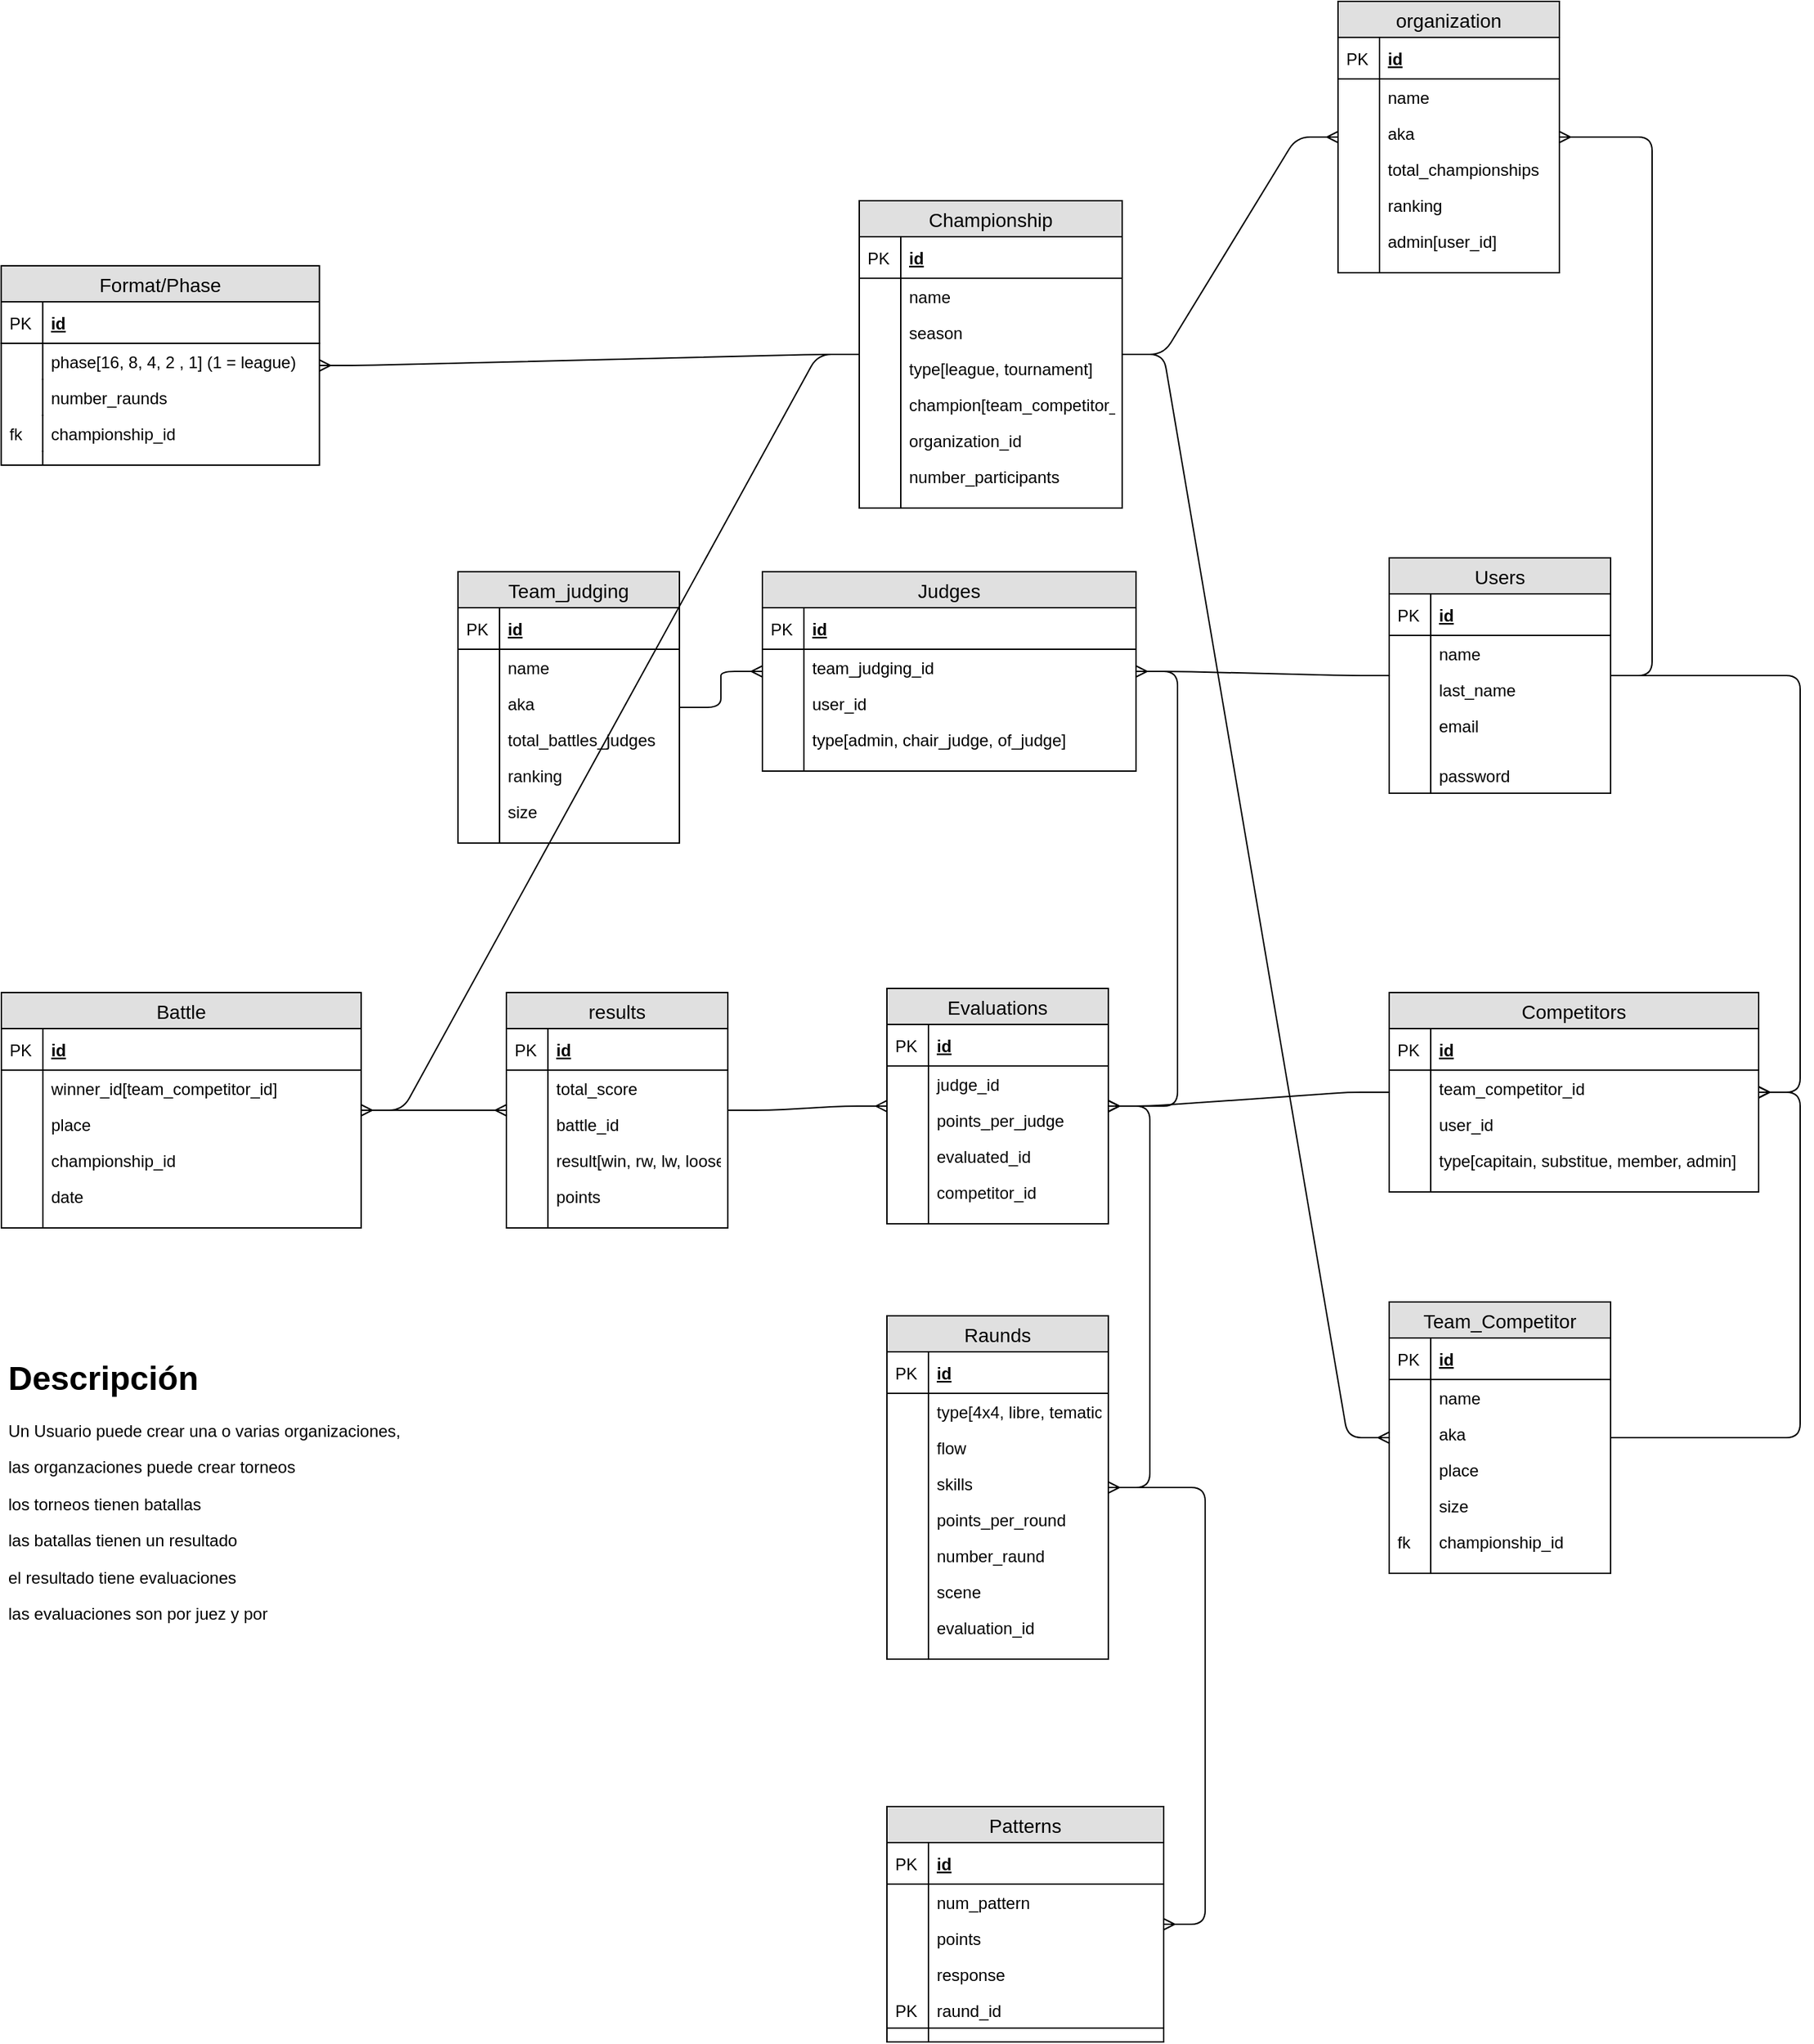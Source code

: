 <mxfile version="10.6.8" type="github"><diagram id="P_dayHBU7FzTQVLXTC37" name="Page-1"><mxGraphModel dx="2018" dy="1722" grid="1" gridSize="10" guides="1" tooltips="1" connect="1" arrows="1" fold="1" page="1" pageScale="1" pageWidth="827" pageHeight="1169" math="0" shadow="0"><root><mxCell id="0"/><mxCell id="1" parent="0"/><mxCell id="n6nYAA9s61_G65V7-W_G-1" value="Battle" style="swimlane;fontStyle=0;childLayout=stackLayout;horizontal=1;startSize=26;fillColor=#e0e0e0;horizontalStack=0;resizeParent=1;resizeParentMax=0;resizeLast=0;collapsible=1;marginBottom=0;swimlaneFillColor=#ffffff;align=center;fontSize=14;" parent="1" vertex="1"><mxGeometry x="-300" y="102" width="260" height="170" as="geometry"/></mxCell><mxCell id="n6nYAA9s61_G65V7-W_G-2" value="id" style="shape=partialRectangle;top=0;left=0;right=0;bottom=1;align=left;verticalAlign=middle;fillColor=none;spacingLeft=34;spacingRight=4;overflow=hidden;rotatable=0;points=[[0,0.5],[1,0.5]];portConstraint=eastwest;dropTarget=0;fontStyle=5;fontSize=12;" parent="n6nYAA9s61_G65V7-W_G-1" vertex="1"><mxGeometry y="26" width="260" height="30" as="geometry"/></mxCell><mxCell id="n6nYAA9s61_G65V7-W_G-3" value="PK" style="shape=partialRectangle;top=0;left=0;bottom=0;fillColor=none;align=left;verticalAlign=middle;spacingLeft=4;spacingRight=4;overflow=hidden;rotatable=0;points=[];portConstraint=eastwest;part=1;fontSize=12;" parent="n6nYAA9s61_G65V7-W_G-2" vertex="1" connectable="0"><mxGeometry width="30" height="30" as="geometry"/></mxCell><mxCell id="n6nYAA9s61_G65V7-W_G-6" value="winner_id[team_competitor_id]" style="shape=partialRectangle;top=0;left=0;right=0;bottom=0;align=left;verticalAlign=top;fillColor=none;spacingLeft=34;spacingRight=4;overflow=hidden;rotatable=0;points=[[0,0.5],[1,0.5]];portConstraint=eastwest;dropTarget=0;fontSize=12;" parent="n6nYAA9s61_G65V7-W_G-1" vertex="1"><mxGeometry y="56" width="260" height="26" as="geometry"/></mxCell><mxCell id="n6nYAA9s61_G65V7-W_G-7" value="" style="shape=partialRectangle;top=0;left=0;bottom=0;fillColor=none;align=left;verticalAlign=top;spacingLeft=4;spacingRight=4;overflow=hidden;rotatable=0;points=[];portConstraint=eastwest;part=1;fontSize=12;" parent="n6nYAA9s61_G65V7-W_G-6" vertex="1" connectable="0"><mxGeometry width="30" height="26" as="geometry"/></mxCell><mxCell id="n6nYAA9s61_G65V7-W_G-8" value="place" style="shape=partialRectangle;top=0;left=0;right=0;bottom=0;align=left;verticalAlign=top;fillColor=none;spacingLeft=34;spacingRight=4;overflow=hidden;rotatable=0;points=[[0,0.5],[1,0.5]];portConstraint=eastwest;dropTarget=0;fontSize=12;" parent="n6nYAA9s61_G65V7-W_G-1" vertex="1"><mxGeometry y="82" width="260" height="26" as="geometry"/></mxCell><mxCell id="n6nYAA9s61_G65V7-W_G-9" value="" style="shape=partialRectangle;top=0;left=0;bottom=0;fillColor=none;align=left;verticalAlign=top;spacingLeft=4;spacingRight=4;overflow=hidden;rotatable=0;points=[];portConstraint=eastwest;part=1;fontSize=12;" parent="n6nYAA9s61_G65V7-W_G-8" vertex="1" connectable="0"><mxGeometry width="30" height="26" as="geometry"/></mxCell><mxCell id="f20lbLgUhImORJSfYMCj-64" value="championship_id" style="shape=partialRectangle;top=0;left=0;right=0;bottom=0;align=left;verticalAlign=top;fillColor=none;spacingLeft=34;spacingRight=4;overflow=hidden;rotatable=0;points=[[0,0.5],[1,0.5]];portConstraint=eastwest;dropTarget=0;fontSize=12;" parent="n6nYAA9s61_G65V7-W_G-1" vertex="1"><mxGeometry y="108" width="260" height="26" as="geometry"/></mxCell><mxCell id="f20lbLgUhImORJSfYMCj-65" value="" style="shape=partialRectangle;top=0;left=0;bottom=0;fillColor=none;align=left;verticalAlign=top;spacingLeft=4;spacingRight=4;overflow=hidden;rotatable=0;points=[];portConstraint=eastwest;part=1;fontSize=12;" parent="f20lbLgUhImORJSfYMCj-64" vertex="1" connectable="0"><mxGeometry width="30" height="26" as="geometry"/></mxCell><mxCell id="n6nYAA9s61_G65V7-W_G-92" value="date" style="shape=partialRectangle;top=0;left=0;right=0;bottom=0;align=left;verticalAlign=top;fillColor=none;spacingLeft=34;spacingRight=4;overflow=hidden;rotatable=0;points=[[0,0.5],[1,0.5]];portConstraint=eastwest;dropTarget=0;fontSize=12;" parent="n6nYAA9s61_G65V7-W_G-1" vertex="1"><mxGeometry y="134" width="260" height="26" as="geometry"/></mxCell><mxCell id="n6nYAA9s61_G65V7-W_G-93" value="" style="shape=partialRectangle;top=0;left=0;bottom=0;fillColor=none;align=left;verticalAlign=top;spacingLeft=4;spacingRight=4;overflow=hidden;rotatable=0;points=[];portConstraint=eastwest;part=1;fontSize=12;" parent="n6nYAA9s61_G65V7-W_G-92" vertex="1" connectable="0"><mxGeometry width="30" height="26" as="geometry"/></mxCell><mxCell id="n6nYAA9s61_G65V7-W_G-10" value="" style="shape=partialRectangle;top=0;left=0;right=0;bottom=0;align=left;verticalAlign=top;fillColor=none;spacingLeft=34;spacingRight=4;overflow=hidden;rotatable=0;points=[[0,0.5],[1,0.5]];portConstraint=eastwest;dropTarget=0;fontSize=12;" parent="n6nYAA9s61_G65V7-W_G-1" vertex="1"><mxGeometry y="160" width="260" height="10" as="geometry"/></mxCell><mxCell id="n6nYAA9s61_G65V7-W_G-11" value="" style="shape=partialRectangle;top=0;left=0;bottom=0;fillColor=none;align=left;verticalAlign=top;spacingLeft=4;spacingRight=4;overflow=hidden;rotatable=0;points=[];portConstraint=eastwest;part=1;fontSize=12;" parent="n6nYAA9s61_G65V7-W_G-10" vertex="1" connectable="0"><mxGeometry width="30" height="10" as="geometry"/></mxCell><mxCell id="n6nYAA9s61_G65V7-W_G-12" value="Users" style="swimlane;fontStyle=0;childLayout=stackLayout;horizontal=1;startSize=26;fillColor=#e0e0e0;horizontalStack=0;resizeParent=1;resizeParentMax=0;resizeLast=0;collapsible=1;marginBottom=0;swimlaneFillColor=#ffffff;align=center;fontSize=14;" parent="1" vertex="1"><mxGeometry x="703" y="-212" width="160" height="170" as="geometry"/></mxCell><mxCell id="n6nYAA9s61_G65V7-W_G-13" value="id" style="shape=partialRectangle;top=0;left=0;right=0;bottom=1;align=left;verticalAlign=middle;fillColor=none;spacingLeft=34;spacingRight=4;overflow=hidden;rotatable=0;points=[[0,0.5],[1,0.5]];portConstraint=eastwest;dropTarget=0;fontStyle=5;fontSize=12;" parent="n6nYAA9s61_G65V7-W_G-12" vertex="1"><mxGeometry y="26" width="160" height="30" as="geometry"/></mxCell><mxCell id="n6nYAA9s61_G65V7-W_G-14" value="PK" style="shape=partialRectangle;top=0;left=0;bottom=0;fillColor=none;align=left;verticalAlign=middle;spacingLeft=4;spacingRight=4;overflow=hidden;rotatable=0;points=[];portConstraint=eastwest;part=1;fontSize=12;" parent="n6nYAA9s61_G65V7-W_G-13" vertex="1" connectable="0"><mxGeometry width="30" height="30" as="geometry"/></mxCell><mxCell id="n6nYAA9s61_G65V7-W_G-15" value="name" style="shape=partialRectangle;top=0;left=0;right=0;bottom=0;align=left;verticalAlign=top;fillColor=none;spacingLeft=34;spacingRight=4;overflow=hidden;rotatable=0;points=[[0,0.5],[1,0.5]];portConstraint=eastwest;dropTarget=0;fontSize=12;" parent="n6nYAA9s61_G65V7-W_G-12" vertex="1"><mxGeometry y="56" width="160" height="26" as="geometry"/></mxCell><mxCell id="n6nYAA9s61_G65V7-W_G-16" value="" style="shape=partialRectangle;top=0;left=0;bottom=0;fillColor=none;align=left;verticalAlign=top;spacingLeft=4;spacingRight=4;overflow=hidden;rotatable=0;points=[];portConstraint=eastwest;part=1;fontSize=12;" parent="n6nYAA9s61_G65V7-W_G-15" vertex="1" connectable="0"><mxGeometry width="30" height="26" as="geometry"/></mxCell><mxCell id="n6nYAA9s61_G65V7-W_G-17" value="last_name" style="shape=partialRectangle;top=0;left=0;right=0;bottom=0;align=left;verticalAlign=top;fillColor=none;spacingLeft=34;spacingRight=4;overflow=hidden;rotatable=0;points=[[0,0.5],[1,0.5]];portConstraint=eastwest;dropTarget=0;fontSize=12;" parent="n6nYAA9s61_G65V7-W_G-12" vertex="1"><mxGeometry y="82" width="160" height="26" as="geometry"/></mxCell><mxCell id="n6nYAA9s61_G65V7-W_G-18" value="" style="shape=partialRectangle;top=0;left=0;bottom=0;fillColor=none;align=left;verticalAlign=top;spacingLeft=4;spacingRight=4;overflow=hidden;rotatable=0;points=[];portConstraint=eastwest;part=1;fontSize=12;" parent="n6nYAA9s61_G65V7-W_G-17" vertex="1" connectable="0"><mxGeometry width="30" height="26" as="geometry"/></mxCell><mxCell id="n6nYAA9s61_G65V7-W_G-19" value="email" style="shape=partialRectangle;top=0;left=0;right=0;bottom=0;align=left;verticalAlign=top;fillColor=none;spacingLeft=34;spacingRight=4;overflow=hidden;rotatable=0;points=[[0,0.5],[1,0.5]];portConstraint=eastwest;dropTarget=0;fontSize=12;" parent="n6nYAA9s61_G65V7-W_G-12" vertex="1"><mxGeometry y="108" width="160" height="26" as="geometry"/></mxCell><mxCell id="n6nYAA9s61_G65V7-W_G-20" value="" style="shape=partialRectangle;top=0;left=0;bottom=0;fillColor=none;align=left;verticalAlign=top;spacingLeft=4;spacingRight=4;overflow=hidden;rotatable=0;points=[];portConstraint=eastwest;part=1;fontSize=12;" parent="n6nYAA9s61_G65V7-W_G-19" vertex="1" connectable="0"><mxGeometry width="30" height="26" as="geometry"/></mxCell><mxCell id="n6nYAA9s61_G65V7-W_G-21" value="" style="shape=partialRectangle;top=0;left=0;right=0;bottom=0;align=left;verticalAlign=top;fillColor=none;spacingLeft=34;spacingRight=4;overflow=hidden;rotatable=0;points=[[0,0.5],[1,0.5]];portConstraint=eastwest;dropTarget=0;fontSize=12;" parent="n6nYAA9s61_G65V7-W_G-12" vertex="1"><mxGeometry y="134" width="160" height="10" as="geometry"/></mxCell><mxCell id="n6nYAA9s61_G65V7-W_G-22" value="" style="shape=partialRectangle;top=0;left=0;bottom=0;fillColor=none;align=left;verticalAlign=top;spacingLeft=4;spacingRight=4;overflow=hidden;rotatable=0;points=[];portConstraint=eastwest;part=1;fontSize=12;" parent="n6nYAA9s61_G65V7-W_G-21" vertex="1" connectable="0"><mxGeometry width="30" height="10" as="geometry"/></mxCell><mxCell id="n6nYAA9s61_G65V7-W_G-88" value="password" style="shape=partialRectangle;top=0;left=0;right=0;bottom=0;align=left;verticalAlign=top;fillColor=none;spacingLeft=34;spacingRight=4;overflow=hidden;rotatable=0;points=[[0,0.5],[1,0.5]];portConstraint=eastwest;dropTarget=0;fontSize=12;" parent="n6nYAA9s61_G65V7-W_G-12" vertex="1"><mxGeometry y="144" width="160" height="26" as="geometry"/></mxCell><mxCell id="n6nYAA9s61_G65V7-W_G-89" value="" style="shape=partialRectangle;top=0;left=0;bottom=0;fillColor=none;align=left;verticalAlign=top;spacingLeft=4;spacingRight=4;overflow=hidden;rotatable=0;points=[];portConstraint=eastwest;part=1;fontSize=12;" parent="n6nYAA9s61_G65V7-W_G-88" vertex="1" connectable="0"><mxGeometry width="30" height="26" as="geometry"/></mxCell><mxCell id="n6nYAA9s61_G65V7-W_G-23" value="Evaluations" style="swimlane;fontStyle=0;childLayout=stackLayout;horizontal=1;startSize=26;fillColor=#e0e0e0;horizontalStack=0;resizeParent=1;resizeParentMax=0;resizeLast=0;collapsible=1;marginBottom=0;swimlaneFillColor=#ffffff;align=center;fontSize=14;" parent="1" vertex="1"><mxGeometry x="340" y="99" width="160" height="170" as="geometry"/></mxCell><mxCell id="n6nYAA9s61_G65V7-W_G-24" value="id" style="shape=partialRectangle;top=0;left=0;right=0;bottom=1;align=left;verticalAlign=middle;fillColor=none;spacingLeft=34;spacingRight=4;overflow=hidden;rotatable=0;points=[[0,0.5],[1,0.5]];portConstraint=eastwest;dropTarget=0;fontStyle=5;fontSize=12;" parent="n6nYAA9s61_G65V7-W_G-23" vertex="1"><mxGeometry y="26" width="160" height="30" as="geometry"/></mxCell><mxCell id="n6nYAA9s61_G65V7-W_G-25" value="PK" style="shape=partialRectangle;top=0;left=0;bottom=0;fillColor=none;align=left;verticalAlign=middle;spacingLeft=4;spacingRight=4;overflow=hidden;rotatable=0;points=[];portConstraint=eastwest;part=1;fontSize=12;" parent="n6nYAA9s61_G65V7-W_G-24" vertex="1" connectable="0"><mxGeometry width="30" height="30" as="geometry"/></mxCell><mxCell id="n6nYAA9s61_G65V7-W_G-40" value="judge_id" style="shape=partialRectangle;top=0;left=0;right=0;bottom=0;align=left;verticalAlign=top;fillColor=none;spacingLeft=34;spacingRight=4;overflow=hidden;rotatable=0;points=[[0,0.5],[1,0.5]];portConstraint=eastwest;dropTarget=0;fontSize=12;" parent="n6nYAA9s61_G65V7-W_G-23" vertex="1"><mxGeometry y="56" width="160" height="26" as="geometry"/></mxCell><mxCell id="n6nYAA9s61_G65V7-W_G-41" value="" style="shape=partialRectangle;top=0;left=0;bottom=0;fillColor=none;align=left;verticalAlign=top;spacingLeft=4;spacingRight=4;overflow=hidden;rotatable=0;points=[];portConstraint=eastwest;part=1;fontSize=12;" parent="n6nYAA9s61_G65V7-W_G-40" vertex="1" connectable="0"><mxGeometry width="30" height="26" as="geometry"/></mxCell><mxCell id="n6nYAA9s61_G65V7-W_G-46" value="points_per_judge" style="shape=partialRectangle;top=0;left=0;right=0;bottom=0;align=left;verticalAlign=top;fillColor=none;spacingLeft=34;spacingRight=4;overflow=hidden;rotatable=0;points=[[0,0.5],[1,0.5]];portConstraint=eastwest;dropTarget=0;fontSize=12;" parent="n6nYAA9s61_G65V7-W_G-23" vertex="1"><mxGeometry y="82" width="160" height="26" as="geometry"/></mxCell><mxCell id="n6nYAA9s61_G65V7-W_G-47" value="" style="shape=partialRectangle;top=0;left=0;bottom=0;fillColor=none;align=left;verticalAlign=top;spacingLeft=4;spacingRight=4;overflow=hidden;rotatable=0;points=[];portConstraint=eastwest;part=1;fontSize=12;" parent="n6nYAA9s61_G65V7-W_G-46" vertex="1" connectable="0"><mxGeometry width="30" height="26" as="geometry"/></mxCell><mxCell id="n6nYAA9s61_G65V7-W_G-42" value="evaluated_id" style="shape=partialRectangle;top=0;left=0;right=0;bottom=0;align=left;verticalAlign=top;fillColor=none;spacingLeft=34;spacingRight=4;overflow=hidden;rotatable=0;points=[[0,0.5],[1,0.5]];portConstraint=eastwest;dropTarget=0;fontSize=12;" parent="n6nYAA9s61_G65V7-W_G-23" vertex="1"><mxGeometry y="108" width="160" height="26" as="geometry"/></mxCell><mxCell id="n6nYAA9s61_G65V7-W_G-43" value="" style="shape=partialRectangle;top=0;left=0;bottom=0;fillColor=none;align=left;verticalAlign=top;spacingLeft=4;spacingRight=4;overflow=hidden;rotatable=0;points=[];portConstraint=eastwest;part=1;fontSize=12;" parent="n6nYAA9s61_G65V7-W_G-42" vertex="1" connectable="0"><mxGeometry width="30" height="26" as="geometry"/></mxCell><mxCell id="_Si_0E2avmkI2tR9PADW-6" value="competitor_id" style="shape=partialRectangle;top=0;left=0;right=0;bottom=0;align=left;verticalAlign=top;fillColor=none;spacingLeft=34;spacingRight=4;overflow=hidden;rotatable=0;points=[[0,0.5],[1,0.5]];portConstraint=eastwest;dropTarget=0;fontSize=12;" parent="n6nYAA9s61_G65V7-W_G-23" vertex="1"><mxGeometry y="134" width="160" height="26" as="geometry"/></mxCell><mxCell id="_Si_0E2avmkI2tR9PADW-7" value="" style="shape=partialRectangle;top=0;left=0;bottom=0;fillColor=none;align=left;verticalAlign=top;spacingLeft=4;spacingRight=4;overflow=hidden;rotatable=0;points=[];portConstraint=eastwest;part=1;fontSize=12;" parent="_Si_0E2avmkI2tR9PADW-6" vertex="1" connectable="0"><mxGeometry width="30" height="26" as="geometry"/></mxCell><mxCell id="n6nYAA9s61_G65V7-W_G-32" value="" style="shape=partialRectangle;top=0;left=0;right=0;bottom=0;align=left;verticalAlign=top;fillColor=none;spacingLeft=34;spacingRight=4;overflow=hidden;rotatable=0;points=[[0,0.5],[1,0.5]];portConstraint=eastwest;dropTarget=0;fontSize=12;" parent="n6nYAA9s61_G65V7-W_G-23" vertex="1"><mxGeometry y="160" width="160" height="10" as="geometry"/></mxCell><mxCell id="n6nYAA9s61_G65V7-W_G-33" value="" style="shape=partialRectangle;top=0;left=0;bottom=0;fillColor=none;align=left;verticalAlign=top;spacingLeft=4;spacingRight=4;overflow=hidden;rotatable=0;points=[];portConstraint=eastwest;part=1;fontSize=12;" parent="n6nYAA9s61_G65V7-W_G-32" vertex="1" connectable="0"><mxGeometry width="30" height="10" as="geometry"/></mxCell><mxCell id="n6nYAA9s61_G65V7-W_G-34" value="" style="edgeStyle=entityRelationEdgeStyle;fontSize=12;html=1;endArrow=ERmany;" parent="1" source="n6nYAA9s61_G65V7-W_G-1" target="_Si_0E2avmkI2tR9PADW-1" edge="1"><mxGeometry width="100" height="100" relative="1" as="geometry"><mxPoint x="110" y="560" as="sourcePoint"/><mxPoint x="210" y="460" as="targetPoint"/></mxGeometry></mxCell><mxCell id="n6nYAA9s61_G65V7-W_G-35" value="Raunds" style="swimlane;fontStyle=0;childLayout=stackLayout;horizontal=1;startSize=26;fillColor=#e0e0e0;horizontalStack=0;resizeParent=1;resizeParentMax=0;resizeLast=0;collapsible=1;marginBottom=0;swimlaneFillColor=#ffffff;align=center;fontSize=14;" parent="1" vertex="1"><mxGeometry x="340" y="335.5" width="160" height="248" as="geometry"/></mxCell><mxCell id="n6nYAA9s61_G65V7-W_G-36" value="id" style="shape=partialRectangle;top=0;left=0;right=0;bottom=1;align=left;verticalAlign=middle;fillColor=none;spacingLeft=34;spacingRight=4;overflow=hidden;rotatable=0;points=[[0,0.5],[1,0.5]];portConstraint=eastwest;dropTarget=0;fontStyle=5;fontSize=12;" parent="n6nYAA9s61_G65V7-W_G-35" vertex="1"><mxGeometry y="26" width="160" height="30" as="geometry"/></mxCell><mxCell id="n6nYAA9s61_G65V7-W_G-37" value="PK" style="shape=partialRectangle;top=0;left=0;bottom=0;fillColor=none;align=left;verticalAlign=middle;spacingLeft=4;spacingRight=4;overflow=hidden;rotatable=0;points=[];portConstraint=eastwest;part=1;fontSize=12;" parent="n6nYAA9s61_G65V7-W_G-36" vertex="1" connectable="0"><mxGeometry width="30" height="30" as="geometry"/></mxCell><mxCell id="n6nYAA9s61_G65V7-W_G-38" value="type[4x4, libre, tematica]" style="shape=partialRectangle;top=0;left=0;right=0;bottom=0;align=left;verticalAlign=top;fillColor=none;spacingLeft=34;spacingRight=4;overflow=hidden;rotatable=0;points=[[0,0.5],[1,0.5]];portConstraint=eastwest;dropTarget=0;fontSize=12;" parent="n6nYAA9s61_G65V7-W_G-35" vertex="1"><mxGeometry y="56" width="160" height="26" as="geometry"/></mxCell><mxCell id="n6nYAA9s61_G65V7-W_G-39" value="" style="shape=partialRectangle;top=0;left=0;bottom=0;fillColor=none;align=left;verticalAlign=top;spacingLeft=4;spacingRight=4;overflow=hidden;rotatable=0;points=[];portConstraint=eastwest;part=1;fontSize=12;" parent="n6nYAA9s61_G65V7-W_G-38" vertex="1" connectable="0"><mxGeometry width="30" height="26" as="geometry"/></mxCell><mxCell id="n6nYAA9s61_G65V7-W_G-55" value="flow" style="shape=partialRectangle;top=0;left=0;right=0;bottom=0;align=left;verticalAlign=top;fillColor=none;spacingLeft=34;spacingRight=4;overflow=hidden;rotatable=0;points=[[0,0.5],[1,0.5]];portConstraint=eastwest;dropTarget=0;fontSize=12;" parent="n6nYAA9s61_G65V7-W_G-35" vertex="1"><mxGeometry y="82" width="160" height="26" as="geometry"/></mxCell><mxCell id="n6nYAA9s61_G65V7-W_G-56" value="" style="shape=partialRectangle;top=0;left=0;bottom=0;fillColor=none;align=left;verticalAlign=top;spacingLeft=4;spacingRight=4;overflow=hidden;rotatable=0;points=[];portConstraint=eastwest;part=1;fontSize=12;" parent="n6nYAA9s61_G65V7-W_G-55" vertex="1" connectable="0"><mxGeometry width="30" height="26" as="geometry"/></mxCell><mxCell id="n6nYAA9s61_G65V7-W_G-59" value="skills" style="shape=partialRectangle;top=0;left=0;right=0;bottom=0;align=left;verticalAlign=top;fillColor=none;spacingLeft=34;spacingRight=4;overflow=hidden;rotatable=0;points=[[0,0.5],[1,0.5]];portConstraint=eastwest;dropTarget=0;fontSize=12;" parent="n6nYAA9s61_G65V7-W_G-35" vertex="1"><mxGeometry y="108" width="160" height="26" as="geometry"/></mxCell><mxCell id="n6nYAA9s61_G65V7-W_G-60" value="" style="shape=partialRectangle;top=0;left=0;bottom=0;fillColor=none;align=left;verticalAlign=top;spacingLeft=4;spacingRight=4;overflow=hidden;rotatable=0;points=[];portConstraint=eastwest;part=1;fontSize=12;" parent="n6nYAA9s61_G65V7-W_G-59" vertex="1" connectable="0"><mxGeometry width="30" height="26" as="geometry"/></mxCell><mxCell id="n6nYAA9s61_G65V7-W_G-67" value="points_per_round" style="shape=partialRectangle;top=0;left=0;right=0;bottom=0;align=left;verticalAlign=top;fillColor=none;spacingLeft=34;spacingRight=4;overflow=hidden;rotatable=0;points=[[0,0.5],[1,0.5]];portConstraint=eastwest;dropTarget=0;fontSize=12;" parent="n6nYAA9s61_G65V7-W_G-35" vertex="1"><mxGeometry y="134" width="160" height="26" as="geometry"/></mxCell><mxCell id="n6nYAA9s61_G65V7-W_G-68" value="" style="shape=partialRectangle;top=0;left=0;bottom=0;fillColor=none;align=left;verticalAlign=top;spacingLeft=4;spacingRight=4;overflow=hidden;rotatable=0;points=[];portConstraint=eastwest;part=1;fontSize=12;" parent="n6nYAA9s61_G65V7-W_G-67" vertex="1" connectable="0"><mxGeometry width="30" height="26" as="geometry"/></mxCell><mxCell id="f20lbLgUhImORJSfYMCj-5" value="number_raund" style="shape=partialRectangle;top=0;left=0;right=0;bottom=0;align=left;verticalAlign=top;fillColor=none;spacingLeft=34;spacingRight=4;overflow=hidden;rotatable=0;points=[[0,0.5],[1,0.5]];portConstraint=eastwest;dropTarget=0;fontSize=12;" parent="n6nYAA9s61_G65V7-W_G-35" vertex="1"><mxGeometry y="160" width="160" height="26" as="geometry"/></mxCell><mxCell id="f20lbLgUhImORJSfYMCj-6" value="" style="shape=partialRectangle;top=0;left=0;bottom=0;fillColor=none;align=left;verticalAlign=top;spacingLeft=4;spacingRight=4;overflow=hidden;rotatable=0;points=[];portConstraint=eastwest;part=1;fontSize=12;" parent="f20lbLgUhImORJSfYMCj-5" vertex="1" connectable="0"><mxGeometry width="30" height="26" as="geometry"/></mxCell><mxCell id="n6nYAA9s61_G65V7-W_G-61" value="scene" style="shape=partialRectangle;top=0;left=0;right=0;bottom=0;align=left;verticalAlign=top;fillColor=none;spacingLeft=34;spacingRight=4;overflow=hidden;rotatable=0;points=[[0,0.5],[1,0.5]];portConstraint=eastwest;dropTarget=0;fontSize=12;" parent="n6nYAA9s61_G65V7-W_G-35" vertex="1"><mxGeometry y="186" width="160" height="26" as="geometry"/></mxCell><mxCell id="n6nYAA9s61_G65V7-W_G-62" value="" style="shape=partialRectangle;top=0;left=0;bottom=0;fillColor=none;align=left;verticalAlign=top;spacingLeft=4;spacingRight=4;overflow=hidden;rotatable=0;points=[];portConstraint=eastwest;part=1;fontSize=12;" parent="n6nYAA9s61_G65V7-W_G-61" vertex="1" connectable="0"><mxGeometry width="30" height="26" as="geometry"/></mxCell><mxCell id="n6nYAA9s61_G65V7-W_G-84" value="evaluation_id" style="shape=partialRectangle;top=0;left=0;right=0;bottom=0;align=left;verticalAlign=top;fillColor=none;spacingLeft=34;spacingRight=4;overflow=hidden;rotatable=0;points=[[0,0.5],[1,0.5]];portConstraint=eastwest;dropTarget=0;fontSize=12;" parent="n6nYAA9s61_G65V7-W_G-35" vertex="1"><mxGeometry y="212" width="160" height="26" as="geometry"/></mxCell><mxCell id="n6nYAA9s61_G65V7-W_G-85" value="" style="shape=partialRectangle;top=0;left=0;bottom=0;fillColor=none;align=left;verticalAlign=top;spacingLeft=4;spacingRight=4;overflow=hidden;rotatable=0;points=[];portConstraint=eastwest;part=1;fontSize=12;" parent="n6nYAA9s61_G65V7-W_G-84" vertex="1" connectable="0"><mxGeometry width="30" height="26" as="geometry"/></mxCell><mxCell id="n6nYAA9s61_G65V7-W_G-44" value="" style="shape=partialRectangle;top=0;left=0;right=0;bottom=0;align=left;verticalAlign=top;fillColor=none;spacingLeft=34;spacingRight=4;overflow=hidden;rotatable=0;points=[[0,0.5],[1,0.5]];portConstraint=eastwest;dropTarget=0;fontSize=12;" parent="n6nYAA9s61_G65V7-W_G-35" vertex="1"><mxGeometry y="238" width="160" height="10" as="geometry"/></mxCell><mxCell id="n6nYAA9s61_G65V7-W_G-45" value="" style="shape=partialRectangle;top=0;left=0;bottom=0;fillColor=none;align=left;verticalAlign=top;spacingLeft=4;spacingRight=4;overflow=hidden;rotatable=0;points=[];portConstraint=eastwest;part=1;fontSize=12;" parent="n6nYAA9s61_G65V7-W_G-44" vertex="1" connectable="0"><mxGeometry width="30" height="10" as="geometry"/></mxCell><mxCell id="n6nYAA9s61_G65V7-W_G-48" value="Patterns" style="swimlane;fontStyle=0;childLayout=stackLayout;horizontal=1;startSize=26;fillColor=#e0e0e0;horizontalStack=0;resizeParent=1;resizeParentMax=0;resizeLast=0;collapsible=1;marginBottom=0;swimlaneFillColor=#ffffff;align=center;fontSize=14;" parent="1" vertex="1"><mxGeometry x="340" y="690" width="200" height="170" as="geometry"/></mxCell><mxCell id="n6nYAA9s61_G65V7-W_G-49" value="id" style="shape=partialRectangle;top=0;left=0;right=0;bottom=1;align=left;verticalAlign=middle;fillColor=none;spacingLeft=34;spacingRight=4;overflow=hidden;rotatable=0;points=[[0,0.5],[1,0.5]];portConstraint=eastwest;dropTarget=0;fontStyle=5;fontSize=12;" parent="n6nYAA9s61_G65V7-W_G-48" vertex="1"><mxGeometry y="26" width="200" height="30" as="geometry"/></mxCell><mxCell id="n6nYAA9s61_G65V7-W_G-50" value="PK" style="shape=partialRectangle;top=0;left=0;bottom=0;fillColor=none;align=left;verticalAlign=middle;spacingLeft=4;spacingRight=4;overflow=hidden;rotatable=0;points=[];portConstraint=eastwest;part=1;fontSize=12;" parent="n6nYAA9s61_G65V7-W_G-49" vertex="1" connectable="0"><mxGeometry width="30" height="30" as="geometry"/></mxCell><mxCell id="n6nYAA9s61_G65V7-W_G-51" value="num_pattern" style="shape=partialRectangle;top=0;left=0;right=0;bottom=0;align=left;verticalAlign=top;fillColor=none;spacingLeft=34;spacingRight=4;overflow=hidden;rotatable=0;points=[[0,0.5],[1,0.5]];portConstraint=eastwest;dropTarget=0;fontSize=12;" parent="n6nYAA9s61_G65V7-W_G-48" vertex="1"><mxGeometry y="56" width="200" height="26" as="geometry"/></mxCell><mxCell id="n6nYAA9s61_G65V7-W_G-52" value="" style="shape=partialRectangle;top=0;left=0;bottom=0;fillColor=none;align=left;verticalAlign=top;spacingLeft=4;spacingRight=4;overflow=hidden;rotatable=0;points=[];portConstraint=eastwest;part=1;fontSize=12;" parent="n6nYAA9s61_G65V7-W_G-51" vertex="1" connectable="0"><mxGeometry width="30" height="26" as="geometry"/></mxCell><mxCell id="n6nYAA9s61_G65V7-W_G-53" value="points" style="shape=partialRectangle;top=0;left=0;right=0;bottom=0;align=left;verticalAlign=top;fillColor=none;spacingLeft=34;spacingRight=4;overflow=hidden;rotatable=0;points=[[0,0.5],[1,0.5]];portConstraint=eastwest;dropTarget=0;fontSize=12;" parent="n6nYAA9s61_G65V7-W_G-48" vertex="1"><mxGeometry y="82" width="200" height="26" as="geometry"/></mxCell><mxCell id="n6nYAA9s61_G65V7-W_G-54" value="" style="shape=partialRectangle;top=0;left=0;bottom=0;fillColor=none;align=left;verticalAlign=top;spacingLeft=4;spacingRight=4;overflow=hidden;rotatable=0;points=[];portConstraint=eastwest;part=1;fontSize=12;" parent="n6nYAA9s61_G65V7-W_G-53" vertex="1" connectable="0"><mxGeometry width="30" height="26" as="geometry"/></mxCell><mxCell id="n6nYAA9s61_G65V7-W_G-63" value="response" style="shape=partialRectangle;top=0;left=0;right=0;bottom=0;align=left;verticalAlign=top;fillColor=none;spacingLeft=34;spacingRight=4;overflow=hidden;rotatable=0;points=[[0,0.5],[1,0.5]];portConstraint=eastwest;dropTarget=0;fontSize=12;" parent="n6nYAA9s61_G65V7-W_G-48" vertex="1"><mxGeometry y="108" width="200" height="26" as="geometry"/></mxCell><mxCell id="n6nYAA9s61_G65V7-W_G-64" value="" style="shape=partialRectangle;top=0;left=0;bottom=0;fillColor=none;align=left;verticalAlign=top;spacingLeft=4;spacingRight=4;overflow=hidden;rotatable=0;points=[];portConstraint=eastwest;part=1;fontSize=12;" parent="n6nYAA9s61_G65V7-W_G-63" vertex="1" connectable="0"><mxGeometry width="30" height="26" as="geometry"/></mxCell><mxCell id="n6nYAA9s61_G65V7-W_G-65" value="raund_id" style="shape=partialRectangle;top=0;left=0;right=0;bottom=1;align=left;verticalAlign=top;fillColor=none;spacingLeft=34;spacingRight=4;overflow=hidden;rotatable=0;points=[[0,0.5],[1,0.5]];portConstraint=eastwest;dropTarget=0;fontSize=12;" parent="n6nYAA9s61_G65V7-W_G-48" vertex="1"><mxGeometry y="134" width="200" height="26" as="geometry"/></mxCell><mxCell id="n6nYAA9s61_G65V7-W_G-66" value="PK" style="shape=partialRectangle;top=0;left=0;bottom=0;fillColor=none;align=left;verticalAlign=top;spacingLeft=4;spacingRight=4;overflow=hidden;rotatable=0;points=[];portConstraint=eastwest;part=1;fontSize=12;" parent="n6nYAA9s61_G65V7-W_G-65" vertex="1" connectable="0"><mxGeometry width="30" height="26" as="geometry"/></mxCell><mxCell id="n6nYAA9s61_G65V7-W_G-57" value="" style="shape=partialRectangle;top=0;left=0;right=0;bottom=0;align=left;verticalAlign=top;fillColor=none;spacingLeft=34;spacingRight=4;overflow=hidden;rotatable=0;points=[[0,0.5],[1,0.5]];portConstraint=eastwest;dropTarget=0;fontSize=12;" parent="n6nYAA9s61_G65V7-W_G-48" vertex="1"><mxGeometry y="160" width="200" height="10" as="geometry"/></mxCell><mxCell id="n6nYAA9s61_G65V7-W_G-58" value="" style="shape=partialRectangle;top=0;left=0;bottom=0;fillColor=none;align=left;verticalAlign=top;spacingLeft=4;spacingRight=4;overflow=hidden;rotatable=0;points=[];portConstraint=eastwest;part=1;fontSize=12;" parent="n6nYAA9s61_G65V7-W_G-57" vertex="1" connectable="0"><mxGeometry width="30" height="10" as="geometry"/></mxCell><mxCell id="n6nYAA9s61_G65V7-W_G-69" value="Team_judging" style="swimlane;fontStyle=0;childLayout=stackLayout;horizontal=1;startSize=26;fillColor=#e0e0e0;horizontalStack=0;resizeParent=1;resizeParentMax=0;resizeLast=0;collapsible=1;marginBottom=0;swimlaneFillColor=#ffffff;align=center;fontSize=14;" parent="1" vertex="1"><mxGeometry x="30" y="-202" width="160" height="196" as="geometry"/></mxCell><mxCell id="n6nYAA9s61_G65V7-W_G-70" value="id" style="shape=partialRectangle;top=0;left=0;right=0;bottom=1;align=left;verticalAlign=middle;fillColor=none;spacingLeft=34;spacingRight=4;overflow=hidden;rotatable=0;points=[[0,0.5],[1,0.5]];portConstraint=eastwest;dropTarget=0;fontStyle=5;fontSize=12;" parent="n6nYAA9s61_G65V7-W_G-69" vertex="1"><mxGeometry y="26" width="160" height="30" as="geometry"/></mxCell><mxCell id="n6nYAA9s61_G65V7-W_G-71" value="PK" style="shape=partialRectangle;top=0;left=0;bottom=0;fillColor=none;align=left;verticalAlign=middle;spacingLeft=4;spacingRight=4;overflow=hidden;rotatable=0;points=[];portConstraint=eastwest;part=1;fontSize=12;" parent="n6nYAA9s61_G65V7-W_G-70" vertex="1" connectable="0"><mxGeometry width="30" height="30" as="geometry"/></mxCell><mxCell id="n6nYAA9s61_G65V7-W_G-72" value="name" style="shape=partialRectangle;top=0;left=0;right=0;bottom=0;align=left;verticalAlign=top;fillColor=none;spacingLeft=34;spacingRight=4;overflow=hidden;rotatable=0;points=[[0,0.5],[1,0.5]];portConstraint=eastwest;dropTarget=0;fontSize=12;" parent="n6nYAA9s61_G65V7-W_G-69" vertex="1"><mxGeometry y="56" width="160" height="26" as="geometry"/></mxCell><mxCell id="n6nYAA9s61_G65V7-W_G-73" value="" style="shape=partialRectangle;top=0;left=0;bottom=0;fillColor=none;align=left;verticalAlign=top;spacingLeft=4;spacingRight=4;overflow=hidden;rotatable=0;points=[];portConstraint=eastwest;part=1;fontSize=12;" parent="n6nYAA9s61_G65V7-W_G-72" vertex="1" connectable="0"><mxGeometry width="30" height="26" as="geometry"/></mxCell><mxCell id="n6nYAA9s61_G65V7-W_G-74" value="aka" style="shape=partialRectangle;top=0;left=0;right=0;bottom=0;align=left;verticalAlign=top;fillColor=none;spacingLeft=34;spacingRight=4;overflow=hidden;rotatable=0;points=[[0,0.5],[1,0.5]];portConstraint=eastwest;dropTarget=0;fontSize=12;" parent="n6nYAA9s61_G65V7-W_G-69" vertex="1"><mxGeometry y="82" width="160" height="26" as="geometry"/></mxCell><mxCell id="n6nYAA9s61_G65V7-W_G-75" value="" style="shape=partialRectangle;top=0;left=0;bottom=0;fillColor=none;align=left;verticalAlign=top;spacingLeft=4;spacingRight=4;overflow=hidden;rotatable=0;points=[];portConstraint=eastwest;part=1;fontSize=12;" parent="n6nYAA9s61_G65V7-W_G-74" vertex="1" connectable="0"><mxGeometry width="30" height="26" as="geometry"/></mxCell><mxCell id="n6nYAA9s61_G65V7-W_G-76" value="total_battles_judges" style="shape=partialRectangle;top=0;left=0;right=0;bottom=0;align=left;verticalAlign=top;fillColor=none;spacingLeft=34;spacingRight=4;overflow=hidden;rotatable=0;points=[[0,0.5],[1,0.5]];portConstraint=eastwest;dropTarget=0;fontSize=12;" parent="n6nYAA9s61_G65V7-W_G-69" vertex="1"><mxGeometry y="108" width="160" height="26" as="geometry"/></mxCell><mxCell id="n6nYAA9s61_G65V7-W_G-77" value="" style="shape=partialRectangle;top=0;left=0;bottom=0;fillColor=none;align=left;verticalAlign=top;spacingLeft=4;spacingRight=4;overflow=hidden;rotatable=0;points=[];portConstraint=eastwest;part=1;fontSize=12;" parent="n6nYAA9s61_G65V7-W_G-76" vertex="1" connectable="0"><mxGeometry width="30" height="26" as="geometry"/></mxCell><mxCell id="n6nYAA9s61_G65V7-W_G-80" value="ranking" style="shape=partialRectangle;top=0;left=0;right=0;bottom=0;align=left;verticalAlign=top;fillColor=none;spacingLeft=34;spacingRight=4;overflow=hidden;rotatable=0;points=[[0,0.5],[1,0.5]];portConstraint=eastwest;dropTarget=0;fontSize=12;" parent="n6nYAA9s61_G65V7-W_G-69" vertex="1"><mxGeometry y="134" width="160" height="26" as="geometry"/></mxCell><mxCell id="n6nYAA9s61_G65V7-W_G-81" value="" style="shape=partialRectangle;top=0;left=0;bottom=0;fillColor=none;align=left;verticalAlign=top;spacingLeft=4;spacingRight=4;overflow=hidden;rotatable=0;points=[];portConstraint=eastwest;part=1;fontSize=12;" parent="n6nYAA9s61_G65V7-W_G-80" vertex="1" connectable="0"><mxGeometry width="30" height="26" as="geometry"/></mxCell><mxCell id="f20lbLgUhImORJSfYMCj-7" value="size" style="shape=partialRectangle;top=0;left=0;right=0;bottom=0;align=left;verticalAlign=top;fillColor=none;spacingLeft=34;spacingRight=4;overflow=hidden;rotatable=0;points=[[0,0.5],[1,0.5]];portConstraint=eastwest;dropTarget=0;fontSize=12;" parent="n6nYAA9s61_G65V7-W_G-69" vertex="1"><mxGeometry y="160" width="160" height="26" as="geometry"/></mxCell><mxCell id="f20lbLgUhImORJSfYMCj-8" value="" style="shape=partialRectangle;top=0;left=0;bottom=0;fillColor=none;align=left;verticalAlign=top;spacingLeft=4;spacingRight=4;overflow=hidden;rotatable=0;points=[];portConstraint=eastwest;part=1;fontSize=12;" parent="f20lbLgUhImORJSfYMCj-7" vertex="1" connectable="0"><mxGeometry width="30" height="26" as="geometry"/></mxCell><mxCell id="n6nYAA9s61_G65V7-W_G-78" value="" style="shape=partialRectangle;top=0;left=0;right=0;bottom=0;align=left;verticalAlign=top;fillColor=none;spacingLeft=34;spacingRight=4;overflow=hidden;rotatable=0;points=[[0,0.5],[1,0.5]];portConstraint=eastwest;dropTarget=0;fontSize=12;" parent="n6nYAA9s61_G65V7-W_G-69" vertex="1"><mxGeometry y="186" width="160" height="10" as="geometry"/></mxCell><mxCell id="n6nYAA9s61_G65V7-W_G-79" value="" style="shape=partialRectangle;top=0;left=0;bottom=0;fillColor=none;align=left;verticalAlign=top;spacingLeft=4;spacingRight=4;overflow=hidden;rotatable=0;points=[];portConstraint=eastwest;part=1;fontSize=12;" parent="n6nYAA9s61_G65V7-W_G-78" vertex="1" connectable="0"><mxGeometry width="30" height="10" as="geometry"/></mxCell><mxCell id="n6nYAA9s61_G65V7-W_G-86" value="" style="edgeStyle=entityRelationEdgeStyle;fontSize=12;html=1;endArrow=ERmany;" parent="1" source="n6nYAA9s61_G65V7-W_G-23" target="n6nYAA9s61_G65V7-W_G-35" edge="1"><mxGeometry width="100" height="100" relative="1" as="geometry"><mxPoint x="310" y="590" as="sourcePoint"/><mxPoint x="410" y="490" as="targetPoint"/></mxGeometry></mxCell><mxCell id="n6nYAA9s61_G65V7-W_G-87" value="" style="edgeStyle=entityRelationEdgeStyle;fontSize=12;html=1;endArrow=ERmany;" parent="1" source="n6nYAA9s61_G65V7-W_G-35" target="n6nYAA9s61_G65V7-W_G-48" edge="1"><mxGeometry width="100" height="100" relative="1" as="geometry"><mxPoint x="380" y="590" as="sourcePoint"/><mxPoint x="480" y="490" as="targetPoint"/></mxGeometry></mxCell><mxCell id="_Si_0E2avmkI2tR9PADW-1" value="results" style="swimlane;fontStyle=0;childLayout=stackLayout;horizontal=1;startSize=26;fillColor=#e0e0e0;horizontalStack=0;resizeParent=1;resizeParentMax=0;resizeLast=0;collapsible=1;marginBottom=0;swimlaneFillColor=#ffffff;align=center;fontSize=14;" parent="1" vertex="1"><mxGeometry x="65" y="102" width="160" height="170" as="geometry"/></mxCell><mxCell id="_Si_0E2avmkI2tR9PADW-2" value="id" style="shape=partialRectangle;top=0;left=0;right=0;bottom=1;align=left;verticalAlign=middle;fillColor=none;spacingLeft=34;spacingRight=4;overflow=hidden;rotatable=0;points=[[0,0.5],[1,0.5]];portConstraint=eastwest;dropTarget=0;fontStyle=5;fontSize=12;" parent="_Si_0E2avmkI2tR9PADW-1" vertex="1"><mxGeometry y="26" width="160" height="30" as="geometry"/></mxCell><mxCell id="_Si_0E2avmkI2tR9PADW-3" value="PK" style="shape=partialRectangle;top=0;left=0;bottom=0;fillColor=none;align=left;verticalAlign=middle;spacingLeft=4;spacingRight=4;overflow=hidden;rotatable=0;points=[];portConstraint=eastwest;part=1;fontSize=12;" parent="_Si_0E2avmkI2tR9PADW-2" vertex="1" connectable="0"><mxGeometry width="30" height="30" as="geometry"/></mxCell><mxCell id="_Si_0E2avmkI2tR9PADW-4" value="total_score" style="shape=partialRectangle;top=0;left=0;right=0;bottom=0;align=left;verticalAlign=top;fillColor=none;spacingLeft=34;spacingRight=4;overflow=hidden;rotatable=0;points=[[0,0.5],[1,0.5]];portConstraint=eastwest;dropTarget=0;fontSize=12;" parent="_Si_0E2avmkI2tR9PADW-1" vertex="1"><mxGeometry y="56" width="160" height="26" as="geometry"/></mxCell><mxCell id="_Si_0E2avmkI2tR9PADW-5" value="" style="shape=partialRectangle;top=0;left=0;bottom=0;fillColor=none;align=left;verticalAlign=top;spacingLeft=4;spacingRight=4;overflow=hidden;rotatable=0;points=[];portConstraint=eastwest;part=1;fontSize=12;" parent="_Si_0E2avmkI2tR9PADW-4" vertex="1" connectable="0"><mxGeometry width="30" height="26" as="geometry"/></mxCell><mxCell id="_Si_0E2avmkI2tR9PADW-8" value="battle_id" style="shape=partialRectangle;top=0;left=0;right=0;bottom=0;align=left;verticalAlign=top;fillColor=none;spacingLeft=34;spacingRight=4;overflow=hidden;rotatable=0;points=[[0,0.5],[1,0.5]];portConstraint=eastwest;dropTarget=0;fontSize=12;" parent="_Si_0E2avmkI2tR9PADW-1" vertex="1"><mxGeometry y="82" width="160" height="26" as="geometry"/></mxCell><mxCell id="_Si_0E2avmkI2tR9PADW-9" value="" style="shape=partialRectangle;top=0;left=0;bottom=0;fillColor=none;align=left;verticalAlign=top;spacingLeft=4;spacingRight=4;overflow=hidden;rotatable=0;points=[];portConstraint=eastwest;part=1;fontSize=12;" parent="_Si_0E2avmkI2tR9PADW-8" vertex="1" connectable="0"><mxGeometry width="30" height="26" as="geometry"/></mxCell><mxCell id="f20lbLgUhImORJSfYMCj-1" value="result[win, rw, lw, loose]" style="shape=partialRectangle;top=0;left=0;right=0;bottom=0;align=left;verticalAlign=top;fillColor=none;spacingLeft=34;spacingRight=4;overflow=hidden;rotatable=0;points=[[0,0.5],[1,0.5]];portConstraint=eastwest;dropTarget=0;fontSize=12;" parent="_Si_0E2avmkI2tR9PADW-1" vertex="1"><mxGeometry y="108" width="160" height="26" as="geometry"/></mxCell><mxCell id="f20lbLgUhImORJSfYMCj-2" value="" style="shape=partialRectangle;top=0;left=0;bottom=0;fillColor=none;align=left;verticalAlign=top;spacingLeft=4;spacingRight=4;overflow=hidden;rotatable=0;points=[];portConstraint=eastwest;part=1;fontSize=12;" parent="f20lbLgUhImORJSfYMCj-1" vertex="1" connectable="0"><mxGeometry width="30" height="26" as="geometry"/></mxCell><mxCell id="f20lbLgUhImORJSfYMCj-3" value="points" style="shape=partialRectangle;top=0;left=0;right=0;bottom=0;align=left;verticalAlign=top;fillColor=none;spacingLeft=34;spacingRight=4;overflow=hidden;rotatable=0;points=[[0,0.5],[1,0.5]];portConstraint=eastwest;dropTarget=0;fontSize=12;" parent="_Si_0E2avmkI2tR9PADW-1" vertex="1"><mxGeometry y="134" width="160" height="26" as="geometry"/></mxCell><mxCell id="f20lbLgUhImORJSfYMCj-4" value="" style="shape=partialRectangle;top=0;left=0;bottom=0;fillColor=none;align=left;verticalAlign=top;spacingLeft=4;spacingRight=4;overflow=hidden;rotatable=0;points=[];portConstraint=eastwest;part=1;fontSize=12;" parent="f20lbLgUhImORJSfYMCj-3" vertex="1" connectable="0"><mxGeometry width="30" height="26" as="geometry"/></mxCell><mxCell id="_Si_0E2avmkI2tR9PADW-10" value="" style="shape=partialRectangle;top=0;left=0;right=0;bottom=0;align=left;verticalAlign=top;fillColor=none;spacingLeft=34;spacingRight=4;overflow=hidden;rotatable=0;points=[[0,0.5],[1,0.5]];portConstraint=eastwest;dropTarget=0;fontSize=12;" parent="_Si_0E2avmkI2tR9PADW-1" vertex="1"><mxGeometry y="160" width="160" height="10" as="geometry"/></mxCell><mxCell id="_Si_0E2avmkI2tR9PADW-11" value="" style="shape=partialRectangle;top=0;left=0;bottom=0;fillColor=none;align=left;verticalAlign=top;spacingLeft=4;spacingRight=4;overflow=hidden;rotatable=0;points=[];portConstraint=eastwest;part=1;fontSize=12;" parent="_Si_0E2avmkI2tR9PADW-10" vertex="1" connectable="0"><mxGeometry width="30" height="10" as="geometry"/></mxCell><mxCell id="_Si_0E2avmkI2tR9PADW-13" value="" style="edgeStyle=entityRelationEdgeStyle;fontSize=12;html=1;endArrow=ERmany;" parent="1" source="_Si_0E2avmkI2tR9PADW-1" target="n6nYAA9s61_G65V7-W_G-23" edge="1"><mxGeometry width="100" height="100" relative="1" as="geometry"><mxPoint x="-70" y="640" as="sourcePoint"/><mxPoint x="30" y="540" as="targetPoint"/></mxGeometry></mxCell><mxCell id="f20lbLgUhImORJSfYMCj-9" value="Judges" style="swimlane;fontStyle=0;childLayout=stackLayout;horizontal=1;startSize=26;fillColor=#e0e0e0;horizontalStack=0;resizeParent=1;resizeParentMax=0;resizeLast=0;collapsible=1;marginBottom=0;swimlaneFillColor=#ffffff;align=center;fontSize=14;" parent="1" vertex="1"><mxGeometry x="250" y="-202" width="270" height="144" as="geometry"/></mxCell><mxCell id="f20lbLgUhImORJSfYMCj-10" value="id" style="shape=partialRectangle;top=0;left=0;right=0;bottom=1;align=left;verticalAlign=middle;fillColor=none;spacingLeft=34;spacingRight=4;overflow=hidden;rotatable=0;points=[[0,0.5],[1,0.5]];portConstraint=eastwest;dropTarget=0;fontStyle=5;fontSize=12;" parent="f20lbLgUhImORJSfYMCj-9" vertex="1"><mxGeometry y="26" width="270" height="30" as="geometry"/></mxCell><mxCell id="f20lbLgUhImORJSfYMCj-11" value="PK" style="shape=partialRectangle;top=0;left=0;bottom=0;fillColor=none;align=left;verticalAlign=middle;spacingLeft=4;spacingRight=4;overflow=hidden;rotatable=0;points=[];portConstraint=eastwest;part=1;fontSize=12;" parent="f20lbLgUhImORJSfYMCj-10" vertex="1" connectable="0"><mxGeometry width="30" height="30" as="geometry"/></mxCell><mxCell id="f20lbLgUhImORJSfYMCj-12" value="team_judging_id" style="shape=partialRectangle;top=0;left=0;right=0;bottom=0;align=left;verticalAlign=top;fillColor=none;spacingLeft=34;spacingRight=4;overflow=hidden;rotatable=0;points=[[0,0.5],[1,0.5]];portConstraint=eastwest;dropTarget=0;fontSize=12;" parent="f20lbLgUhImORJSfYMCj-9" vertex="1"><mxGeometry y="56" width="270" height="26" as="geometry"/></mxCell><mxCell id="f20lbLgUhImORJSfYMCj-13" value="" style="shape=partialRectangle;top=0;left=0;bottom=0;fillColor=none;align=left;verticalAlign=top;spacingLeft=4;spacingRight=4;overflow=hidden;rotatable=0;points=[];portConstraint=eastwest;part=1;fontSize=12;" parent="f20lbLgUhImORJSfYMCj-12" vertex="1" connectable="0"><mxGeometry width="30" height="26" as="geometry"/></mxCell><mxCell id="f20lbLgUhImORJSfYMCj-14" value="user_id" style="shape=partialRectangle;top=0;left=0;right=0;bottom=0;align=left;verticalAlign=top;fillColor=none;spacingLeft=34;spacingRight=4;overflow=hidden;rotatable=0;points=[[0,0.5],[1,0.5]];portConstraint=eastwest;dropTarget=0;fontSize=12;" parent="f20lbLgUhImORJSfYMCj-9" vertex="1"><mxGeometry y="82" width="270" height="26" as="geometry"/></mxCell><mxCell id="f20lbLgUhImORJSfYMCj-15" value="" style="shape=partialRectangle;top=0;left=0;bottom=0;fillColor=none;align=left;verticalAlign=top;spacingLeft=4;spacingRight=4;overflow=hidden;rotatable=0;points=[];portConstraint=eastwest;part=1;fontSize=12;" parent="f20lbLgUhImORJSfYMCj-14" vertex="1" connectable="0"><mxGeometry width="30" height="26" as="geometry"/></mxCell><mxCell id="f20lbLgUhImORJSfYMCj-16" value="type[admin, chair_judge, of_judge]" style="shape=partialRectangle;top=0;left=0;right=0;bottom=0;align=left;verticalAlign=top;fillColor=none;spacingLeft=34;spacingRight=4;overflow=hidden;rotatable=0;points=[[0,0.5],[1,0.5]];portConstraint=eastwest;dropTarget=0;fontSize=12;" parent="f20lbLgUhImORJSfYMCj-9" vertex="1"><mxGeometry y="108" width="270" height="26" as="geometry"/></mxCell><mxCell id="f20lbLgUhImORJSfYMCj-17" value="" style="shape=partialRectangle;top=0;left=0;bottom=0;fillColor=none;align=left;verticalAlign=top;spacingLeft=4;spacingRight=4;overflow=hidden;rotatable=0;points=[];portConstraint=eastwest;part=1;fontSize=12;" parent="f20lbLgUhImORJSfYMCj-16" vertex="1" connectable="0"><mxGeometry width="30" height="26" as="geometry"/></mxCell><mxCell id="f20lbLgUhImORJSfYMCj-18" value="" style="shape=partialRectangle;top=0;left=0;right=0;bottom=0;align=left;verticalAlign=top;fillColor=none;spacingLeft=34;spacingRight=4;overflow=hidden;rotatable=0;points=[[0,0.5],[1,0.5]];portConstraint=eastwest;dropTarget=0;fontSize=12;" parent="f20lbLgUhImORJSfYMCj-9" vertex="1"><mxGeometry y="134" width="270" height="10" as="geometry"/></mxCell><mxCell id="f20lbLgUhImORJSfYMCj-19" value="" style="shape=partialRectangle;top=0;left=0;bottom=0;fillColor=none;align=left;verticalAlign=top;spacingLeft=4;spacingRight=4;overflow=hidden;rotatable=0;points=[];portConstraint=eastwest;part=1;fontSize=12;" parent="f20lbLgUhImORJSfYMCj-18" vertex="1" connectable="0"><mxGeometry width="30" height="10" as="geometry"/></mxCell><mxCell id="f20lbLgUhImORJSfYMCj-20" value="" style="edgeStyle=entityRelationEdgeStyle;fontSize=12;html=1;endArrow=ERmany;" parent="1" source="n6nYAA9s61_G65V7-W_G-69" target="f20lbLgUhImORJSfYMCj-9" edge="1"><mxGeometry width="100" height="100" relative="1" as="geometry"><mxPoint x="-200" y="460" as="sourcePoint"/><mxPoint x="-100" y="360" as="targetPoint"/></mxGeometry></mxCell><mxCell id="f20lbLgUhImORJSfYMCj-21" value="" style="edgeStyle=entityRelationEdgeStyle;fontSize=12;html=1;endArrow=ERmany;" parent="1" source="n6nYAA9s61_G65V7-W_G-12" target="f20lbLgUhImORJSfYMCj-9" edge="1"><mxGeometry width="100" height="100" relative="1" as="geometry"><mxPoint x="-200" y="460" as="sourcePoint"/><mxPoint x="-100" y="360" as="targetPoint"/></mxGeometry></mxCell><mxCell id="f20lbLgUhImORJSfYMCj-22" value="" style="edgeStyle=entityRelationEdgeStyle;fontSize=12;html=1;endArrow=ERmany;" parent="1" source="f20lbLgUhImORJSfYMCj-9" target="n6nYAA9s61_G65V7-W_G-23" edge="1"><mxGeometry width="100" height="100" relative="1" as="geometry"><mxPoint x="-200" y="460" as="sourcePoint"/><mxPoint x="-100" y="360" as="targetPoint"/></mxGeometry></mxCell><mxCell id="f20lbLgUhImORJSfYMCj-23" value="Team_Competitor" style="swimlane;fontStyle=0;childLayout=stackLayout;horizontal=1;startSize=26;fillColor=#e0e0e0;horizontalStack=0;resizeParent=1;resizeParentMax=0;resizeLast=0;collapsible=1;marginBottom=0;swimlaneFillColor=#ffffff;align=center;fontSize=14;" parent="1" vertex="1"><mxGeometry x="703" y="325.5" width="160" height="196" as="geometry"/></mxCell><mxCell id="f20lbLgUhImORJSfYMCj-24" value="id" style="shape=partialRectangle;top=0;left=0;right=0;bottom=1;align=left;verticalAlign=middle;fillColor=none;spacingLeft=34;spacingRight=4;overflow=hidden;rotatable=0;points=[[0,0.5],[1,0.5]];portConstraint=eastwest;dropTarget=0;fontStyle=5;fontSize=12;" parent="f20lbLgUhImORJSfYMCj-23" vertex="1"><mxGeometry y="26" width="160" height="30" as="geometry"/></mxCell><mxCell id="f20lbLgUhImORJSfYMCj-25" value="PK" style="shape=partialRectangle;top=0;left=0;bottom=0;fillColor=none;align=left;verticalAlign=middle;spacingLeft=4;spacingRight=4;overflow=hidden;rotatable=0;points=[];portConstraint=eastwest;part=1;fontSize=12;" parent="f20lbLgUhImORJSfYMCj-24" vertex="1" connectable="0"><mxGeometry width="30" height="30" as="geometry"/></mxCell><mxCell id="f20lbLgUhImORJSfYMCj-26" value="name" style="shape=partialRectangle;top=0;left=0;right=0;bottom=0;align=left;verticalAlign=top;fillColor=none;spacingLeft=34;spacingRight=4;overflow=hidden;rotatable=0;points=[[0,0.5],[1,0.5]];portConstraint=eastwest;dropTarget=0;fontSize=12;" parent="f20lbLgUhImORJSfYMCj-23" vertex="1"><mxGeometry y="56" width="160" height="26" as="geometry"/></mxCell><mxCell id="f20lbLgUhImORJSfYMCj-27" value="" style="shape=partialRectangle;top=0;left=0;bottom=0;fillColor=none;align=left;verticalAlign=top;spacingLeft=4;spacingRight=4;overflow=hidden;rotatable=0;points=[];portConstraint=eastwest;part=1;fontSize=12;" parent="f20lbLgUhImORJSfYMCj-26" vertex="1" connectable="0"><mxGeometry width="30" height="26" as="geometry"/></mxCell><mxCell id="f20lbLgUhImORJSfYMCj-28" value="aka" style="shape=partialRectangle;top=0;left=0;right=0;bottom=0;align=left;verticalAlign=top;fillColor=none;spacingLeft=34;spacingRight=4;overflow=hidden;rotatable=0;points=[[0,0.5],[1,0.5]];portConstraint=eastwest;dropTarget=0;fontSize=12;" parent="f20lbLgUhImORJSfYMCj-23" vertex="1"><mxGeometry y="82" width="160" height="26" as="geometry"/></mxCell><mxCell id="f20lbLgUhImORJSfYMCj-29" value="" style="shape=partialRectangle;top=0;left=0;bottom=0;fillColor=none;align=left;verticalAlign=top;spacingLeft=4;spacingRight=4;overflow=hidden;rotatable=0;points=[];portConstraint=eastwest;part=1;fontSize=12;" parent="f20lbLgUhImORJSfYMCj-28" vertex="1" connectable="0"><mxGeometry width="30" height="26" as="geometry"/></mxCell><mxCell id="f20lbLgUhImORJSfYMCj-30" value="place" style="shape=partialRectangle;top=0;left=0;right=0;bottom=0;align=left;verticalAlign=top;fillColor=none;spacingLeft=34;spacingRight=4;overflow=hidden;rotatable=0;points=[[0,0.5],[1,0.5]];portConstraint=eastwest;dropTarget=0;fontSize=12;" parent="f20lbLgUhImORJSfYMCj-23" vertex="1"><mxGeometry y="108" width="160" height="26" as="geometry"/></mxCell><mxCell id="f20lbLgUhImORJSfYMCj-31" value="" style="shape=partialRectangle;top=0;left=0;bottom=0;fillColor=none;align=left;verticalAlign=top;spacingLeft=4;spacingRight=4;overflow=hidden;rotatable=0;points=[];portConstraint=eastwest;part=1;fontSize=12;" parent="f20lbLgUhImORJSfYMCj-30" vertex="1" connectable="0"><mxGeometry width="30" height="26" as="geometry"/></mxCell><mxCell id="f20lbLgUhImORJSfYMCj-34" value="size" style="shape=partialRectangle;top=0;left=0;right=0;bottom=0;align=left;verticalAlign=top;fillColor=none;spacingLeft=34;spacingRight=4;overflow=hidden;rotatable=0;points=[[0,0.5],[1,0.5]];portConstraint=eastwest;dropTarget=0;fontSize=12;" parent="f20lbLgUhImORJSfYMCj-23" vertex="1"><mxGeometry y="134" width="160" height="26" as="geometry"/></mxCell><mxCell id="f20lbLgUhImORJSfYMCj-35" value="" style="shape=partialRectangle;top=0;left=0;bottom=0;fillColor=none;align=left;verticalAlign=top;spacingLeft=4;spacingRight=4;overflow=hidden;rotatable=0;points=[];portConstraint=eastwest;part=1;fontSize=12;" parent="f20lbLgUhImORJSfYMCj-34" vertex="1" connectable="0"><mxGeometry width="30" height="26" as="geometry"/></mxCell><mxCell id="f20lbLgUhImORJSfYMCj-61" value="championship_id" style="shape=partialRectangle;top=0;left=0;right=0;bottom=0;align=left;verticalAlign=top;fillColor=none;spacingLeft=34;spacingRight=4;overflow=hidden;rotatable=0;points=[[0,0.5],[1,0.5]];portConstraint=eastwest;dropTarget=0;fontSize=12;" parent="f20lbLgUhImORJSfYMCj-23" vertex="1"><mxGeometry y="160" width="160" height="26" as="geometry"/></mxCell><mxCell id="f20lbLgUhImORJSfYMCj-62" value="fk" style="shape=partialRectangle;top=0;left=0;bottom=0;fillColor=none;align=left;verticalAlign=top;spacingLeft=4;spacingRight=4;overflow=hidden;rotatable=0;points=[];portConstraint=eastwest;part=1;fontSize=12;" parent="f20lbLgUhImORJSfYMCj-61" vertex="1" connectable="0"><mxGeometry width="30" height="26" as="geometry"/></mxCell><mxCell id="f20lbLgUhImORJSfYMCj-32" value="" style="shape=partialRectangle;top=0;left=0;right=0;bottom=0;align=left;verticalAlign=top;fillColor=none;spacingLeft=34;spacingRight=4;overflow=hidden;rotatable=0;points=[[0,0.5],[1,0.5]];portConstraint=eastwest;dropTarget=0;fontSize=12;" parent="f20lbLgUhImORJSfYMCj-23" vertex="1"><mxGeometry y="186" width="160" height="10" as="geometry"/></mxCell><mxCell id="f20lbLgUhImORJSfYMCj-33" value="" style="shape=partialRectangle;top=0;left=0;bottom=0;fillColor=none;align=left;verticalAlign=top;spacingLeft=4;spacingRight=4;overflow=hidden;rotatable=0;points=[];portConstraint=eastwest;part=1;fontSize=12;" parent="f20lbLgUhImORJSfYMCj-32" vertex="1" connectable="0"><mxGeometry width="30" height="10" as="geometry"/></mxCell><mxCell id="f20lbLgUhImORJSfYMCj-36" value="Competitors" style="swimlane;fontStyle=0;childLayout=stackLayout;horizontal=1;startSize=26;fillColor=#e0e0e0;horizontalStack=0;resizeParent=1;resizeParentMax=0;resizeLast=0;collapsible=1;marginBottom=0;swimlaneFillColor=#ffffff;align=center;fontSize=14;" parent="1" vertex="1"><mxGeometry x="703" y="102" width="267" height="144" as="geometry"/></mxCell><mxCell id="f20lbLgUhImORJSfYMCj-37" value="id" style="shape=partialRectangle;top=0;left=0;right=0;bottom=1;align=left;verticalAlign=middle;fillColor=none;spacingLeft=34;spacingRight=4;overflow=hidden;rotatable=0;points=[[0,0.5],[1,0.5]];portConstraint=eastwest;dropTarget=0;fontStyle=5;fontSize=12;" parent="f20lbLgUhImORJSfYMCj-36" vertex="1"><mxGeometry y="26" width="267" height="30" as="geometry"/></mxCell><mxCell id="f20lbLgUhImORJSfYMCj-38" value="PK" style="shape=partialRectangle;top=0;left=0;bottom=0;fillColor=none;align=left;verticalAlign=middle;spacingLeft=4;spacingRight=4;overflow=hidden;rotatable=0;points=[];portConstraint=eastwest;part=1;fontSize=12;" parent="f20lbLgUhImORJSfYMCj-37" vertex="1" connectable="0"><mxGeometry width="30" height="30" as="geometry"/></mxCell><mxCell id="f20lbLgUhImORJSfYMCj-39" value="team_competitor_id" style="shape=partialRectangle;top=0;left=0;right=0;bottom=0;align=left;verticalAlign=top;fillColor=none;spacingLeft=34;spacingRight=4;overflow=hidden;rotatable=0;points=[[0,0.5],[1,0.5]];portConstraint=eastwest;dropTarget=0;fontSize=12;" parent="f20lbLgUhImORJSfYMCj-36" vertex="1"><mxGeometry y="56" width="267" height="26" as="geometry"/></mxCell><mxCell id="f20lbLgUhImORJSfYMCj-40" value="" style="shape=partialRectangle;top=0;left=0;bottom=0;fillColor=none;align=left;verticalAlign=top;spacingLeft=4;spacingRight=4;overflow=hidden;rotatable=0;points=[];portConstraint=eastwest;part=1;fontSize=12;" parent="f20lbLgUhImORJSfYMCj-39" vertex="1" connectable="0"><mxGeometry width="30" height="26" as="geometry"/></mxCell><mxCell id="f20lbLgUhImORJSfYMCj-41" value="user_id" style="shape=partialRectangle;top=0;left=0;right=0;bottom=0;align=left;verticalAlign=top;fillColor=none;spacingLeft=34;spacingRight=4;overflow=hidden;rotatable=0;points=[[0,0.5],[1,0.5]];portConstraint=eastwest;dropTarget=0;fontSize=12;" parent="f20lbLgUhImORJSfYMCj-36" vertex="1"><mxGeometry y="82" width="267" height="26" as="geometry"/></mxCell><mxCell id="f20lbLgUhImORJSfYMCj-42" value="" style="shape=partialRectangle;top=0;left=0;bottom=0;fillColor=none;align=left;verticalAlign=top;spacingLeft=4;spacingRight=4;overflow=hidden;rotatable=0;points=[];portConstraint=eastwest;part=1;fontSize=12;" parent="f20lbLgUhImORJSfYMCj-41" vertex="1" connectable="0"><mxGeometry width="30" height="26" as="geometry"/></mxCell><mxCell id="f20lbLgUhImORJSfYMCj-43" value="type[capitain, substitue, member, admin]" style="shape=partialRectangle;top=0;left=0;right=0;bottom=0;align=left;verticalAlign=top;fillColor=none;spacingLeft=34;spacingRight=4;overflow=hidden;rotatable=0;points=[[0,0.5],[1,0.5]];portConstraint=eastwest;dropTarget=0;fontSize=12;" parent="f20lbLgUhImORJSfYMCj-36" vertex="1"><mxGeometry y="108" width="267" height="26" as="geometry"/></mxCell><mxCell id="f20lbLgUhImORJSfYMCj-44" value="" style="shape=partialRectangle;top=0;left=0;bottom=0;fillColor=none;align=left;verticalAlign=top;spacingLeft=4;spacingRight=4;overflow=hidden;rotatable=0;points=[];portConstraint=eastwest;part=1;fontSize=12;" parent="f20lbLgUhImORJSfYMCj-43" vertex="1" connectable="0"><mxGeometry width="30" height="26" as="geometry"/></mxCell><mxCell id="f20lbLgUhImORJSfYMCj-45" value="" style="shape=partialRectangle;top=0;left=0;right=0;bottom=0;align=left;verticalAlign=top;fillColor=none;spacingLeft=34;spacingRight=4;overflow=hidden;rotatable=0;points=[[0,0.5],[1,0.5]];portConstraint=eastwest;dropTarget=0;fontSize=12;" parent="f20lbLgUhImORJSfYMCj-36" vertex="1"><mxGeometry y="134" width="267" height="10" as="geometry"/></mxCell><mxCell id="f20lbLgUhImORJSfYMCj-46" value="" style="shape=partialRectangle;top=0;left=0;bottom=0;fillColor=none;align=left;verticalAlign=top;spacingLeft=4;spacingRight=4;overflow=hidden;rotatable=0;points=[];portConstraint=eastwest;part=1;fontSize=12;" parent="f20lbLgUhImORJSfYMCj-45" vertex="1" connectable="0"><mxGeometry width="30" height="10" as="geometry"/></mxCell><mxCell id="f20lbLgUhImORJSfYMCj-47" value="" style="edgeStyle=entityRelationEdgeStyle;fontSize=12;html=1;endArrow=ERmany;" parent="1" source="f20lbLgUhImORJSfYMCj-23" target="f20lbLgUhImORJSfYMCj-36" edge="1"><mxGeometry width="100" height="100" relative="1" as="geometry"><mxPoint x="-200" y="980" as="sourcePoint"/><mxPoint x="-100" y="880" as="targetPoint"/></mxGeometry></mxCell><mxCell id="f20lbLgUhImORJSfYMCj-48" value="" style="edgeStyle=entityRelationEdgeStyle;fontSize=12;html=1;endArrow=ERmany;" parent="1" source="n6nYAA9s61_G65V7-W_G-12" target="f20lbLgUhImORJSfYMCj-36" edge="1"><mxGeometry width="100" height="100" relative="1" as="geometry"><mxPoint x="-200" y="980" as="sourcePoint"/><mxPoint x="-100" y="880" as="targetPoint"/></mxGeometry></mxCell><mxCell id="f20lbLgUhImORJSfYMCj-49" value="" style="edgeStyle=entityRelationEdgeStyle;fontSize=12;html=1;endArrow=ERmany;" parent="1" source="f20lbLgUhImORJSfYMCj-36" target="n6nYAA9s61_G65V7-W_G-23" edge="1"><mxGeometry width="100" height="100" relative="1" as="geometry"><mxPoint x="-200" y="980" as="sourcePoint"/><mxPoint x="-100" y="880" as="targetPoint"/></mxGeometry></mxCell><mxCell id="f20lbLgUhImORJSfYMCj-50" value="Championship" style="swimlane;fontStyle=0;childLayout=stackLayout;horizontal=1;startSize=26;fillColor=#e0e0e0;horizontalStack=0;resizeParent=1;resizeParentMax=0;resizeLast=0;collapsible=1;marginBottom=0;swimlaneFillColor=#ffffff;align=center;fontSize=14;" parent="1" vertex="1"><mxGeometry x="320" y="-470" width="190" height="222" as="geometry"/></mxCell><mxCell id="f20lbLgUhImORJSfYMCj-51" value="id" style="shape=partialRectangle;top=0;left=0;right=0;bottom=1;align=left;verticalAlign=middle;fillColor=none;spacingLeft=34;spacingRight=4;overflow=hidden;rotatable=0;points=[[0,0.5],[1,0.5]];portConstraint=eastwest;dropTarget=0;fontStyle=5;fontSize=12;" parent="f20lbLgUhImORJSfYMCj-50" vertex="1"><mxGeometry y="26" width="190" height="30" as="geometry"/></mxCell><mxCell id="f20lbLgUhImORJSfYMCj-52" value="PK" style="shape=partialRectangle;top=0;left=0;bottom=0;fillColor=none;align=left;verticalAlign=middle;spacingLeft=4;spacingRight=4;overflow=hidden;rotatable=0;points=[];portConstraint=eastwest;part=1;fontSize=12;" parent="f20lbLgUhImORJSfYMCj-51" vertex="1" connectable="0"><mxGeometry width="30" height="30" as="geometry"/></mxCell><mxCell id="f20lbLgUhImORJSfYMCj-53" value="name" style="shape=partialRectangle;top=0;left=0;right=0;bottom=0;align=left;verticalAlign=top;fillColor=none;spacingLeft=34;spacingRight=4;overflow=hidden;rotatable=0;points=[[0,0.5],[1,0.5]];portConstraint=eastwest;dropTarget=0;fontSize=12;" parent="f20lbLgUhImORJSfYMCj-50" vertex="1"><mxGeometry y="56" width="190" height="26" as="geometry"/></mxCell><mxCell id="f20lbLgUhImORJSfYMCj-54" value="" style="shape=partialRectangle;top=0;left=0;bottom=0;fillColor=none;align=left;verticalAlign=top;spacingLeft=4;spacingRight=4;overflow=hidden;rotatable=0;points=[];portConstraint=eastwest;part=1;fontSize=12;" parent="f20lbLgUhImORJSfYMCj-53" vertex="1" connectable="0"><mxGeometry width="30" height="26" as="geometry"/></mxCell><mxCell id="f20lbLgUhImORJSfYMCj-55" value="season" style="shape=partialRectangle;top=0;left=0;right=0;bottom=0;align=left;verticalAlign=top;fillColor=none;spacingLeft=34;spacingRight=4;overflow=hidden;rotatable=0;points=[[0,0.5],[1,0.5]];portConstraint=eastwest;dropTarget=0;fontSize=12;" parent="f20lbLgUhImORJSfYMCj-50" vertex="1"><mxGeometry y="82" width="190" height="26" as="geometry"/></mxCell><mxCell id="f20lbLgUhImORJSfYMCj-56" value="" style="shape=partialRectangle;top=0;left=0;bottom=0;fillColor=none;align=left;verticalAlign=top;spacingLeft=4;spacingRight=4;overflow=hidden;rotatable=0;points=[];portConstraint=eastwest;part=1;fontSize=12;" parent="f20lbLgUhImORJSfYMCj-55" vertex="1" connectable="0"><mxGeometry width="30" height="26" as="geometry"/></mxCell><mxCell id="f20lbLgUhImORJSfYMCj-67" value="type[league, tournament]" style="shape=partialRectangle;top=0;left=0;right=0;bottom=0;align=left;verticalAlign=top;fillColor=none;spacingLeft=34;spacingRight=4;overflow=hidden;rotatable=0;points=[[0,0.5],[1,0.5]];portConstraint=eastwest;dropTarget=0;fontSize=12;" parent="f20lbLgUhImORJSfYMCj-50" vertex="1"><mxGeometry y="108" width="190" height="26" as="geometry"/></mxCell><mxCell id="f20lbLgUhImORJSfYMCj-68" value="" style="shape=partialRectangle;top=0;left=0;bottom=0;fillColor=none;align=left;verticalAlign=top;spacingLeft=4;spacingRight=4;overflow=hidden;rotatable=0;points=[];portConstraint=eastwest;part=1;fontSize=12;" parent="f20lbLgUhImORJSfYMCj-67" vertex="1" connectable="0"><mxGeometry width="30" height="26" as="geometry"/></mxCell><mxCell id="f20lbLgUhImORJSfYMCj-86" value="champion[team_competitor_id]" style="shape=partialRectangle;top=0;left=0;right=0;bottom=0;align=left;verticalAlign=top;fillColor=none;spacingLeft=34;spacingRight=4;overflow=hidden;rotatable=0;points=[[0,0.5],[1,0.5]];portConstraint=eastwest;dropTarget=0;fontSize=12;" parent="f20lbLgUhImORJSfYMCj-50" vertex="1"><mxGeometry y="134" width="190" height="26" as="geometry"/></mxCell><mxCell id="f20lbLgUhImORJSfYMCj-87" value="" style="shape=partialRectangle;top=0;left=0;bottom=0;fillColor=none;align=left;verticalAlign=top;spacingLeft=4;spacingRight=4;overflow=hidden;rotatable=0;points=[];portConstraint=eastwest;part=1;fontSize=12;" parent="f20lbLgUhImORJSfYMCj-86" vertex="1" connectable="0"><mxGeometry width="30" height="26" as="geometry"/></mxCell><mxCell id="f20lbLgUhImORJSfYMCj-57" value="organization_id" style="shape=partialRectangle;top=0;left=0;right=0;bottom=0;align=left;verticalAlign=top;fillColor=none;spacingLeft=34;spacingRight=4;overflow=hidden;rotatable=0;points=[[0,0.5],[1,0.5]];portConstraint=eastwest;dropTarget=0;fontSize=12;" parent="f20lbLgUhImORJSfYMCj-50" vertex="1"><mxGeometry y="160" width="190" height="26" as="geometry"/></mxCell><mxCell id="f20lbLgUhImORJSfYMCj-58" value="" style="shape=partialRectangle;top=0;left=0;bottom=0;fillColor=none;align=left;verticalAlign=top;spacingLeft=4;spacingRight=4;overflow=hidden;rotatable=0;points=[];portConstraint=eastwest;part=1;fontSize=12;" parent="f20lbLgUhImORJSfYMCj-57" vertex="1" connectable="0"><mxGeometry width="30" height="26" as="geometry"/></mxCell><mxCell id="f20lbLgUhImORJSfYMCj-88" value="number_participants" style="shape=partialRectangle;top=0;left=0;right=0;bottom=0;align=left;verticalAlign=top;fillColor=none;spacingLeft=34;spacingRight=4;overflow=hidden;rotatable=0;points=[[0,0.5],[1,0.5]];portConstraint=eastwest;dropTarget=0;fontSize=12;" parent="f20lbLgUhImORJSfYMCj-50" vertex="1"><mxGeometry y="186" width="190" height="26" as="geometry"/></mxCell><mxCell id="f20lbLgUhImORJSfYMCj-89" value="" style="shape=partialRectangle;top=0;left=0;bottom=0;fillColor=none;align=left;verticalAlign=top;spacingLeft=4;spacingRight=4;overflow=hidden;rotatable=0;points=[];portConstraint=eastwest;part=1;fontSize=12;" parent="f20lbLgUhImORJSfYMCj-88" vertex="1" connectable="0"><mxGeometry width="30" height="26" as="geometry"/></mxCell><mxCell id="f20lbLgUhImORJSfYMCj-59" value="" style="shape=partialRectangle;top=0;left=0;right=0;bottom=0;align=left;verticalAlign=top;fillColor=none;spacingLeft=34;spacingRight=4;overflow=hidden;rotatable=0;points=[[0,0.5],[1,0.5]];portConstraint=eastwest;dropTarget=0;fontSize=12;" parent="f20lbLgUhImORJSfYMCj-50" vertex="1"><mxGeometry y="212" width="190" height="10" as="geometry"/></mxCell><mxCell id="f20lbLgUhImORJSfYMCj-60" value="" style="shape=partialRectangle;top=0;left=0;bottom=0;fillColor=none;align=left;verticalAlign=top;spacingLeft=4;spacingRight=4;overflow=hidden;rotatable=0;points=[];portConstraint=eastwest;part=1;fontSize=12;" parent="f20lbLgUhImORJSfYMCj-59" vertex="1" connectable="0"><mxGeometry width="30" height="10" as="geometry"/></mxCell><mxCell id="f20lbLgUhImORJSfYMCj-63" value="" style="edgeStyle=entityRelationEdgeStyle;fontSize=12;html=1;endArrow=ERmany;" parent="1" source="f20lbLgUhImORJSfYMCj-50" target="f20lbLgUhImORJSfYMCj-23" edge="1"><mxGeometry width="100" height="100" relative="1" as="geometry"><mxPoint x="-200" y="980" as="sourcePoint"/><mxPoint x="770" y="414.286" as="targetPoint"/></mxGeometry></mxCell><mxCell id="f20lbLgUhImORJSfYMCj-66" value="" style="edgeStyle=entityRelationEdgeStyle;fontSize=12;html=1;endArrow=ERmany;" parent="1" source="f20lbLgUhImORJSfYMCj-50" target="n6nYAA9s61_G65V7-W_G-1" edge="1"><mxGeometry width="100" height="100" relative="1" as="geometry"><mxPoint x="-300" y="980" as="sourcePoint"/><mxPoint x="-200" y="880" as="targetPoint"/></mxGeometry></mxCell><mxCell id="f20lbLgUhImORJSfYMCj-69" value="organization" style="swimlane;fontStyle=0;childLayout=stackLayout;horizontal=1;startSize=26;fillColor=#e0e0e0;horizontalStack=0;resizeParent=1;resizeParentMax=0;resizeLast=0;collapsible=1;marginBottom=0;swimlaneFillColor=#ffffff;align=center;fontSize=14;" parent="1" vertex="1"><mxGeometry x="666" y="-614" width="160" height="196" as="geometry"/></mxCell><mxCell id="f20lbLgUhImORJSfYMCj-70" value="id" style="shape=partialRectangle;top=0;left=0;right=0;bottom=1;align=left;verticalAlign=middle;fillColor=none;spacingLeft=34;spacingRight=4;overflow=hidden;rotatable=0;points=[[0,0.5],[1,0.5]];portConstraint=eastwest;dropTarget=0;fontStyle=5;fontSize=12;" parent="f20lbLgUhImORJSfYMCj-69" vertex="1"><mxGeometry y="26" width="160" height="30" as="geometry"/></mxCell><mxCell id="f20lbLgUhImORJSfYMCj-71" value="PK" style="shape=partialRectangle;top=0;left=0;bottom=0;fillColor=none;align=left;verticalAlign=middle;spacingLeft=4;spacingRight=4;overflow=hidden;rotatable=0;points=[];portConstraint=eastwest;part=1;fontSize=12;" parent="f20lbLgUhImORJSfYMCj-70" vertex="1" connectable="0"><mxGeometry width="30" height="30" as="geometry"/></mxCell><mxCell id="f20lbLgUhImORJSfYMCj-72" value="name" style="shape=partialRectangle;top=0;left=0;right=0;bottom=0;align=left;verticalAlign=top;fillColor=none;spacingLeft=34;spacingRight=4;overflow=hidden;rotatable=0;points=[[0,0.5],[1,0.5]];portConstraint=eastwest;dropTarget=0;fontSize=12;" parent="f20lbLgUhImORJSfYMCj-69" vertex="1"><mxGeometry y="56" width="160" height="26" as="geometry"/></mxCell><mxCell id="f20lbLgUhImORJSfYMCj-73" value="" style="shape=partialRectangle;top=0;left=0;bottom=0;fillColor=none;align=left;verticalAlign=top;spacingLeft=4;spacingRight=4;overflow=hidden;rotatable=0;points=[];portConstraint=eastwest;part=1;fontSize=12;" parent="f20lbLgUhImORJSfYMCj-72" vertex="1" connectable="0"><mxGeometry width="30" height="26" as="geometry"/></mxCell><mxCell id="f20lbLgUhImORJSfYMCj-74" value="aka" style="shape=partialRectangle;top=0;left=0;right=0;bottom=0;align=left;verticalAlign=top;fillColor=none;spacingLeft=34;spacingRight=4;overflow=hidden;rotatable=0;points=[[0,0.5],[1,0.5]];portConstraint=eastwest;dropTarget=0;fontSize=12;" parent="f20lbLgUhImORJSfYMCj-69" vertex="1"><mxGeometry y="82" width="160" height="26" as="geometry"/></mxCell><mxCell id="f20lbLgUhImORJSfYMCj-75" value="" style="shape=partialRectangle;top=0;left=0;bottom=0;fillColor=none;align=left;verticalAlign=top;spacingLeft=4;spacingRight=4;overflow=hidden;rotatable=0;points=[];portConstraint=eastwest;part=1;fontSize=12;" parent="f20lbLgUhImORJSfYMCj-74" vertex="1" connectable="0"><mxGeometry width="30" height="26" as="geometry"/></mxCell><mxCell id="f20lbLgUhImORJSfYMCj-76" value="total_championships" style="shape=partialRectangle;top=0;left=0;right=0;bottom=0;align=left;verticalAlign=top;fillColor=none;spacingLeft=34;spacingRight=4;overflow=hidden;rotatable=0;points=[[0,0.5],[1,0.5]];portConstraint=eastwest;dropTarget=0;fontSize=12;" parent="f20lbLgUhImORJSfYMCj-69" vertex="1"><mxGeometry y="108" width="160" height="26" as="geometry"/></mxCell><mxCell id="f20lbLgUhImORJSfYMCj-77" value="" style="shape=partialRectangle;top=0;left=0;bottom=0;fillColor=none;align=left;verticalAlign=top;spacingLeft=4;spacingRight=4;overflow=hidden;rotatable=0;points=[];portConstraint=eastwest;part=1;fontSize=12;" parent="f20lbLgUhImORJSfYMCj-76" vertex="1" connectable="0"><mxGeometry width="30" height="26" as="geometry"/></mxCell><mxCell id="f20lbLgUhImORJSfYMCj-80" value="ranking" style="shape=partialRectangle;top=0;left=0;right=0;bottom=0;align=left;verticalAlign=top;fillColor=none;spacingLeft=34;spacingRight=4;overflow=hidden;rotatable=0;points=[[0,0.5],[1,0.5]];portConstraint=eastwest;dropTarget=0;fontSize=12;" parent="f20lbLgUhImORJSfYMCj-69" vertex="1"><mxGeometry y="134" width="160" height="26" as="geometry"/></mxCell><mxCell id="f20lbLgUhImORJSfYMCj-81" value="" style="shape=partialRectangle;top=0;left=0;bottom=0;fillColor=none;align=left;verticalAlign=top;spacingLeft=4;spacingRight=4;overflow=hidden;rotatable=0;points=[];portConstraint=eastwest;part=1;fontSize=12;" parent="f20lbLgUhImORJSfYMCj-80" vertex="1" connectable="0"><mxGeometry width="30" height="26" as="geometry"/></mxCell><mxCell id="f20lbLgUhImORJSfYMCj-82" value="admin[user_id]" style="shape=partialRectangle;top=0;left=0;right=0;bottom=0;align=left;verticalAlign=top;fillColor=none;spacingLeft=34;spacingRight=4;overflow=hidden;rotatable=0;points=[[0,0.5],[1,0.5]];portConstraint=eastwest;dropTarget=0;fontSize=12;" parent="f20lbLgUhImORJSfYMCj-69" vertex="1"><mxGeometry y="160" width="160" height="26" as="geometry"/></mxCell><mxCell id="f20lbLgUhImORJSfYMCj-83" value="" style="shape=partialRectangle;top=0;left=0;bottom=0;fillColor=none;align=left;verticalAlign=top;spacingLeft=4;spacingRight=4;overflow=hidden;rotatable=0;points=[];portConstraint=eastwest;part=1;fontSize=12;" parent="f20lbLgUhImORJSfYMCj-82" vertex="1" connectable="0"><mxGeometry width="30" height="26" as="geometry"/></mxCell><mxCell id="f20lbLgUhImORJSfYMCj-78" value="" style="shape=partialRectangle;top=0;left=0;right=0;bottom=0;align=left;verticalAlign=top;fillColor=none;spacingLeft=34;spacingRight=4;overflow=hidden;rotatable=0;points=[[0,0.5],[1,0.5]];portConstraint=eastwest;dropTarget=0;fontSize=12;" parent="f20lbLgUhImORJSfYMCj-69" vertex="1"><mxGeometry y="186" width="160" height="10" as="geometry"/></mxCell><mxCell id="f20lbLgUhImORJSfYMCj-79" value="" style="shape=partialRectangle;top=0;left=0;bottom=0;fillColor=none;align=left;verticalAlign=top;spacingLeft=4;spacingRight=4;overflow=hidden;rotatable=0;points=[];portConstraint=eastwest;part=1;fontSize=12;" parent="f20lbLgUhImORJSfYMCj-78" vertex="1" connectable="0"><mxGeometry width="30" height="10" as="geometry"/></mxCell><mxCell id="f20lbLgUhImORJSfYMCj-84" value="" style="edgeStyle=entityRelationEdgeStyle;fontSize=12;html=1;endArrow=ERmany;" parent="1" source="n6nYAA9s61_G65V7-W_G-12" target="f20lbLgUhImORJSfYMCj-69" edge="1"><mxGeometry width="100" height="100" relative="1" as="geometry"><mxPoint x="-120" y="980" as="sourcePoint"/><mxPoint x="-20" y="880" as="targetPoint"/></mxGeometry></mxCell><mxCell id="f20lbLgUhImORJSfYMCj-85" value="" style="edgeStyle=entityRelationEdgeStyle;fontSize=12;html=1;endArrow=ERmany;" parent="1" source="f20lbLgUhImORJSfYMCj-50" target="f20lbLgUhImORJSfYMCj-69" edge="1"><mxGeometry width="100" height="100" relative="1" as="geometry"><mxPoint x="-120" y="980" as="sourcePoint"/><mxPoint x="-20" y="880" as="targetPoint"/></mxGeometry></mxCell><mxCell id="f20lbLgUhImORJSfYMCj-90" value="Format/Phase" style="swimlane;fontStyle=0;childLayout=stackLayout;horizontal=1;startSize=26;fillColor=#e0e0e0;horizontalStack=0;resizeParent=1;resizeParentMax=0;resizeLast=0;collapsible=1;marginBottom=0;swimlaneFillColor=#ffffff;align=center;fontSize=14;" parent="1" vertex="1"><mxGeometry x="-300.143" y="-423" width="230" height="144" as="geometry"/></mxCell><mxCell id="f20lbLgUhImORJSfYMCj-91" value="id" style="shape=partialRectangle;top=0;left=0;right=0;bottom=1;align=left;verticalAlign=middle;fillColor=none;spacingLeft=34;spacingRight=4;overflow=hidden;rotatable=0;points=[[0,0.5],[1,0.5]];portConstraint=eastwest;dropTarget=0;fontStyle=5;fontSize=12;" parent="f20lbLgUhImORJSfYMCj-90" vertex="1"><mxGeometry y="26" width="230" height="30" as="geometry"/></mxCell><mxCell id="f20lbLgUhImORJSfYMCj-92" value="PK" style="shape=partialRectangle;top=0;left=0;bottom=0;fillColor=none;align=left;verticalAlign=middle;spacingLeft=4;spacingRight=4;overflow=hidden;rotatable=0;points=[];portConstraint=eastwest;part=1;fontSize=12;" parent="f20lbLgUhImORJSfYMCj-91" vertex="1" connectable="0"><mxGeometry width="30" height="30" as="geometry"/></mxCell><mxCell id="f20lbLgUhImORJSfYMCj-93" value="phase[16, 8, 4, 2 , 1] (1 = league)" style="shape=partialRectangle;top=0;left=0;right=0;bottom=0;align=left;verticalAlign=top;fillColor=none;spacingLeft=34;spacingRight=4;overflow=hidden;rotatable=0;points=[[0,0.5],[1,0.5]];portConstraint=eastwest;dropTarget=0;fontSize=12;" parent="f20lbLgUhImORJSfYMCj-90" vertex="1"><mxGeometry y="56" width="230" height="26" as="geometry"/></mxCell><mxCell id="f20lbLgUhImORJSfYMCj-94" value="" style="shape=partialRectangle;top=0;left=0;bottom=0;fillColor=none;align=left;verticalAlign=top;spacingLeft=4;spacingRight=4;overflow=hidden;rotatable=0;points=[];portConstraint=eastwest;part=1;fontSize=12;" parent="f20lbLgUhImORJSfYMCj-93" vertex="1" connectable="0"><mxGeometry width="30" height="26" as="geometry"/></mxCell><mxCell id="f20lbLgUhImORJSfYMCj-95" value="number_raunds" style="shape=partialRectangle;top=0;left=0;right=0;bottom=0;align=left;verticalAlign=top;fillColor=none;spacingLeft=34;spacingRight=4;overflow=hidden;rotatable=0;points=[[0,0.5],[1,0.5]];portConstraint=eastwest;dropTarget=0;fontSize=12;" parent="f20lbLgUhImORJSfYMCj-90" vertex="1"><mxGeometry y="82" width="230" height="26" as="geometry"/></mxCell><mxCell id="f20lbLgUhImORJSfYMCj-96" value="" style="shape=partialRectangle;top=0;left=0;bottom=0;fillColor=none;align=left;verticalAlign=top;spacingLeft=4;spacingRight=4;overflow=hidden;rotatable=0;points=[];portConstraint=eastwest;part=1;fontSize=12;" parent="f20lbLgUhImORJSfYMCj-95" vertex="1" connectable="0"><mxGeometry width="30" height="26" as="geometry"/></mxCell><mxCell id="f20lbLgUhImORJSfYMCj-101" value="championship_id" style="shape=partialRectangle;top=0;left=0;right=0;bottom=0;align=left;verticalAlign=top;fillColor=none;spacingLeft=34;spacingRight=4;overflow=hidden;rotatable=0;points=[[0,0.5],[1,0.5]];portConstraint=eastwest;dropTarget=0;fontSize=12;" parent="f20lbLgUhImORJSfYMCj-90" vertex="1"><mxGeometry y="108" width="230" height="26" as="geometry"/></mxCell><mxCell id="f20lbLgUhImORJSfYMCj-102" value="fk" style="shape=partialRectangle;top=0;left=0;bottom=0;fillColor=none;align=left;verticalAlign=top;spacingLeft=4;spacingRight=4;overflow=hidden;rotatable=0;points=[];portConstraint=eastwest;part=1;fontSize=12;" parent="f20lbLgUhImORJSfYMCj-101" vertex="1" connectable="0"><mxGeometry width="30" height="26" as="geometry"/></mxCell><mxCell id="f20lbLgUhImORJSfYMCj-99" value="" style="shape=partialRectangle;top=0;left=0;right=0;bottom=0;align=left;verticalAlign=top;fillColor=none;spacingLeft=34;spacingRight=4;overflow=hidden;rotatable=0;points=[[0,0.5],[1,0.5]];portConstraint=eastwest;dropTarget=0;fontSize=12;" parent="f20lbLgUhImORJSfYMCj-90" vertex="1"><mxGeometry y="134" width="230" height="10" as="geometry"/></mxCell><mxCell id="f20lbLgUhImORJSfYMCj-100" value="" style="shape=partialRectangle;top=0;left=0;bottom=0;fillColor=none;align=left;verticalAlign=top;spacingLeft=4;spacingRight=4;overflow=hidden;rotatable=0;points=[];portConstraint=eastwest;part=1;fontSize=12;" parent="f20lbLgUhImORJSfYMCj-99" vertex="1" connectable="0"><mxGeometry width="30" height="10" as="geometry"/></mxCell><mxCell id="f20lbLgUhImORJSfYMCj-103" value="" style="edgeStyle=entityRelationEdgeStyle;fontSize=12;html=1;endArrow=ERmany;" parent="1" source="f20lbLgUhImORJSfYMCj-50" target="f20lbLgUhImORJSfYMCj-90" edge="1"><mxGeometry width="100" height="100" relative="1" as="geometry"><mxPoint x="-130" y="980" as="sourcePoint"/><mxPoint x="-30" y="880" as="targetPoint"/></mxGeometry></mxCell><mxCell id="UfUPyX7VaUB1ekweo-Qc-1" value="&lt;h1&gt;Descripción&lt;/h1&gt;&lt;p&gt;Un Usuario puede crear una o varias organizaciones,&amp;nbsp;&lt;/p&gt;&lt;p&gt;las organzaciones puede crear torneos&lt;/p&gt;&lt;p&gt;los torneos tienen batallas&lt;/p&gt;&lt;p&gt;las batallas tienen un resultado&lt;/p&gt;&lt;p&gt;el resultado tiene evaluaciones&lt;/p&gt;&lt;p&gt;las evaluaciones son por juez y por&amp;nbsp;&lt;/p&gt;" style="text;html=1;strokeColor=none;fillColor=none;spacing=5;spacingTop=-20;whiteSpace=wrap;overflow=hidden;rounded=0;" vertex="1" parent="1"><mxGeometry x="-300" y="361" width="520" height="220" as="geometry"/></mxCell></root></mxGraphModel></diagram></mxfile>